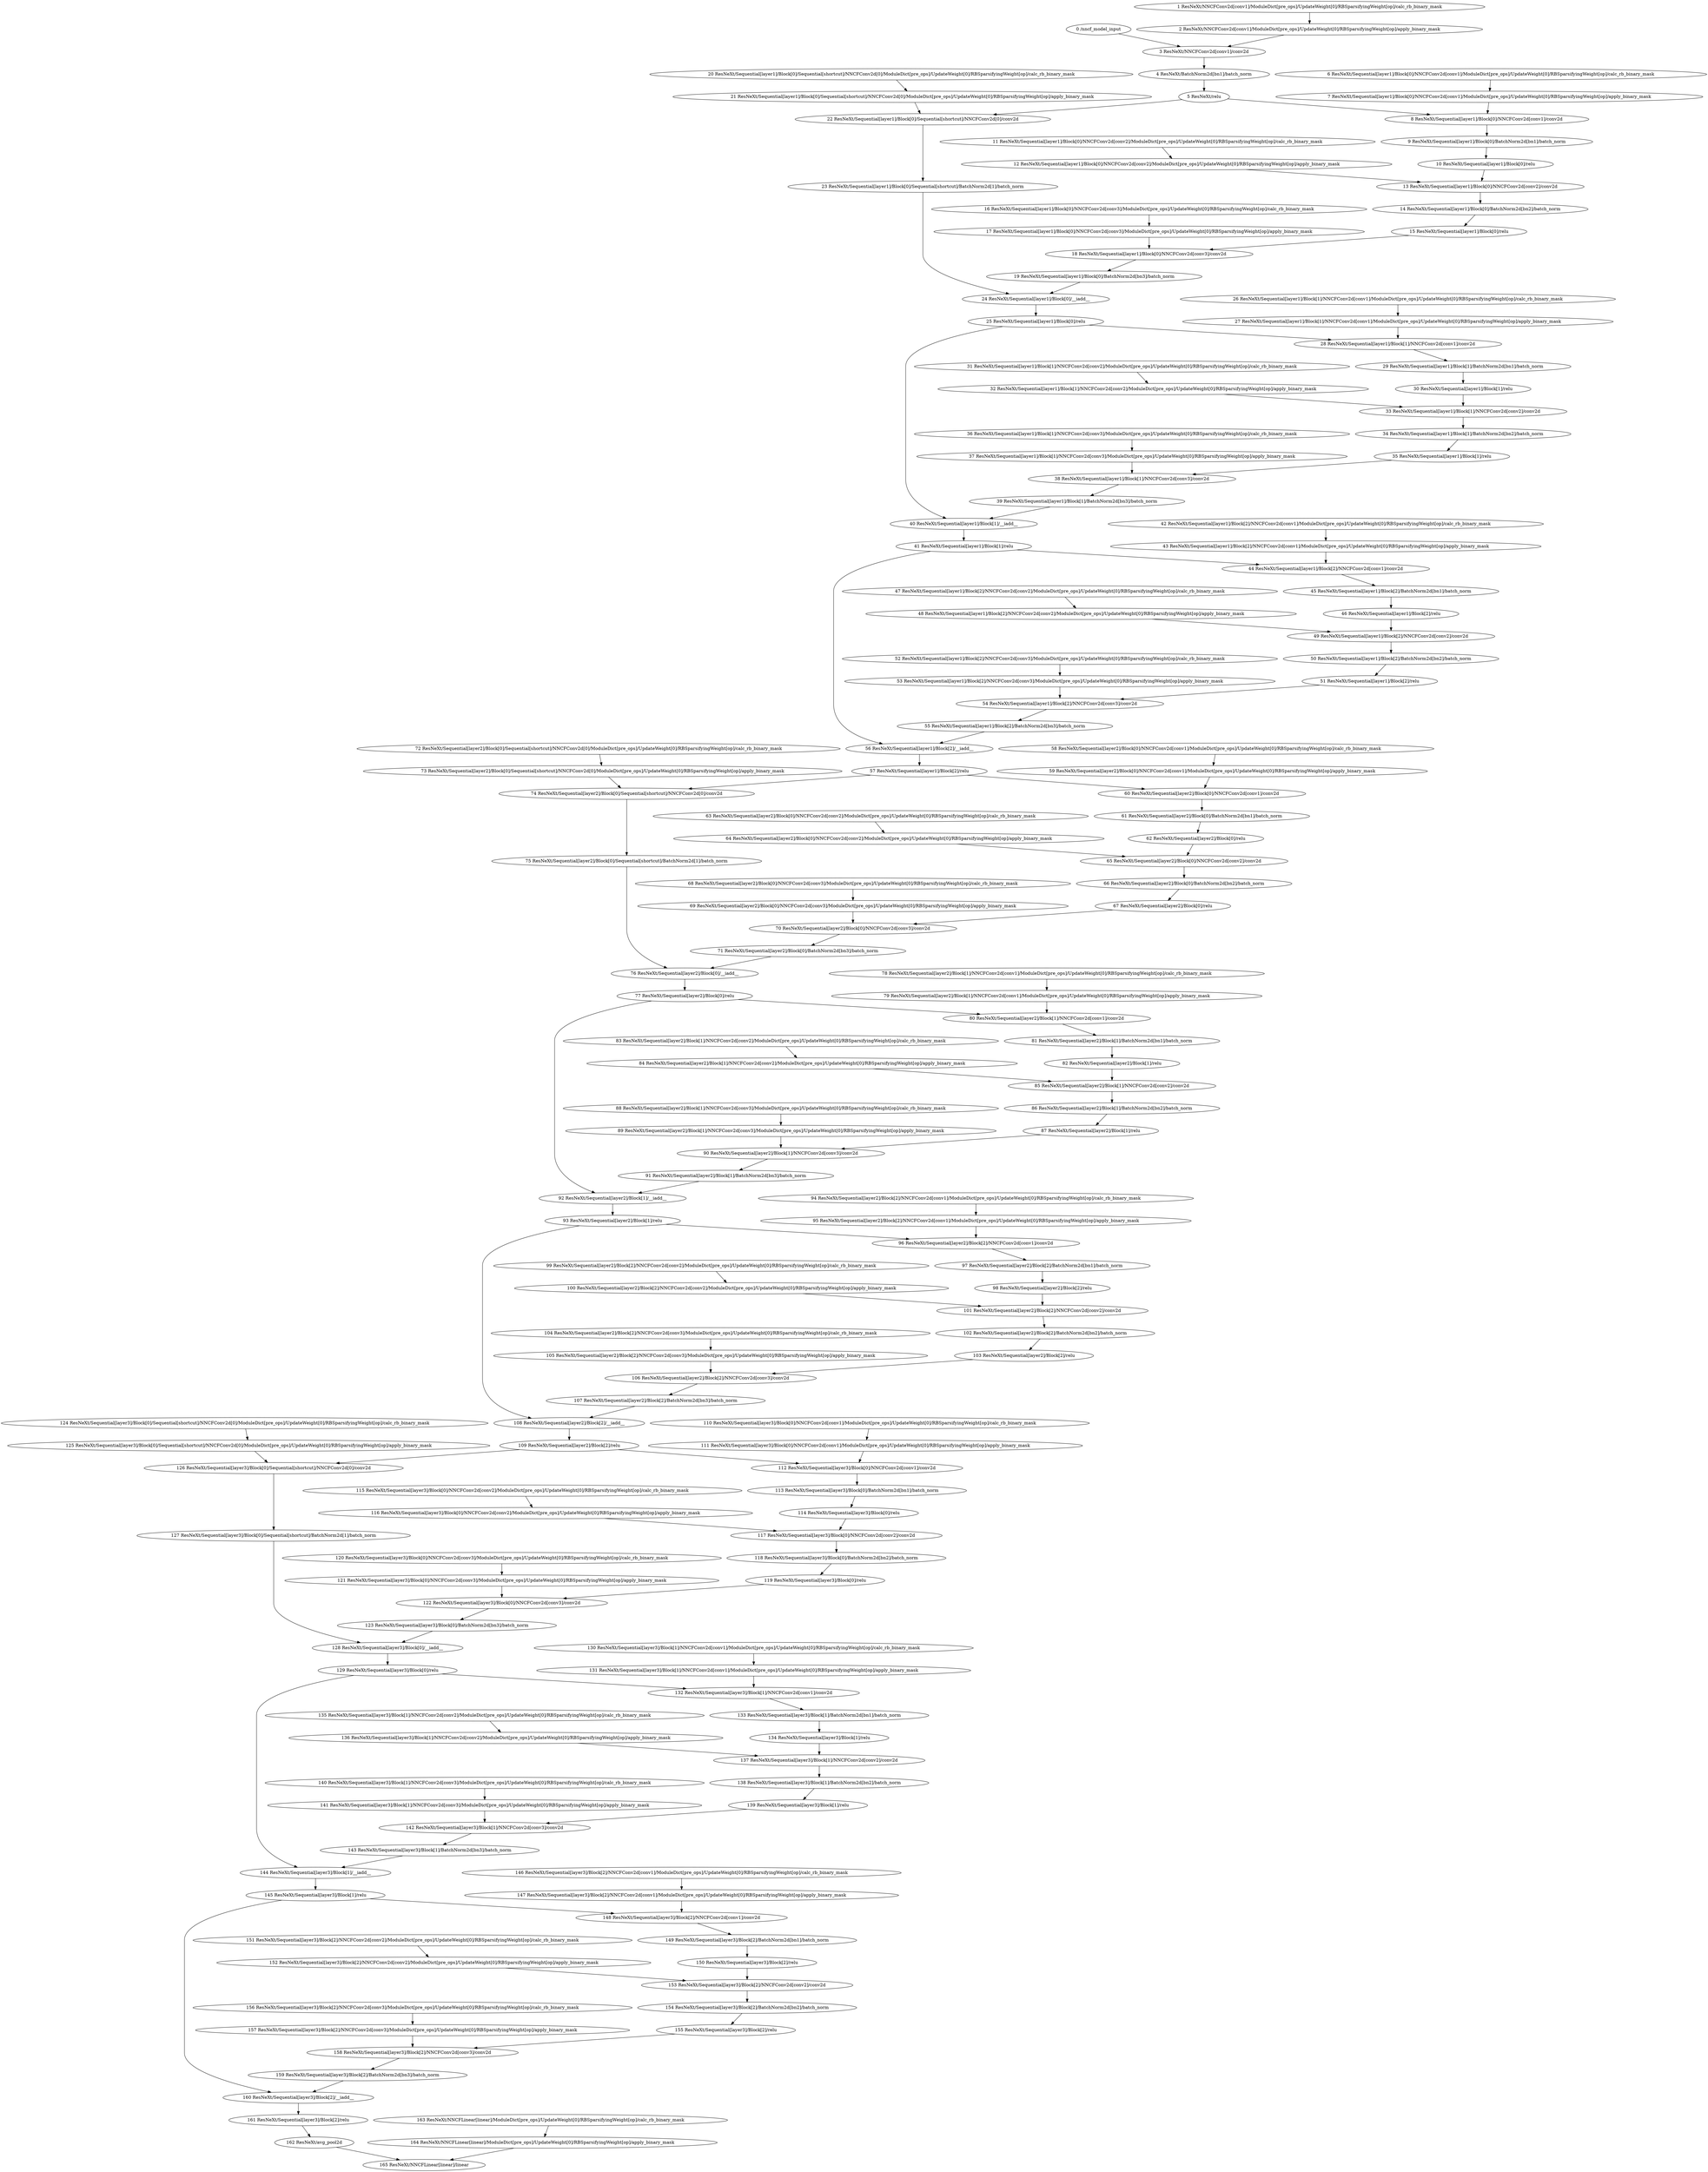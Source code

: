 strict digraph  {
"0 /nncf_model_input" [id=0, scope="", type=nncf_model_input];
"1 ResNeXt/NNCFConv2d[conv1]/ModuleDict[pre_ops]/UpdateWeight[0]/RBSparsifyingWeight[op]/calc_rb_binary_mask" [id=1, scope="ResNeXt/NNCFConv2d[conv1]/ModuleDict[pre_ops]/UpdateWeight[0]/RBSparsifyingWeight[op]", type=calc_rb_binary_mask];
"2 ResNeXt/NNCFConv2d[conv1]/ModuleDict[pre_ops]/UpdateWeight[0]/RBSparsifyingWeight[op]/apply_binary_mask" [id=2, scope="ResNeXt/NNCFConv2d[conv1]/ModuleDict[pre_ops]/UpdateWeight[0]/RBSparsifyingWeight[op]", type=apply_binary_mask];
"3 ResNeXt/NNCFConv2d[conv1]/conv2d" [id=3, scope="ResNeXt/NNCFConv2d[conv1]", type=conv2d];
"4 ResNeXt/BatchNorm2d[bn1]/batch_norm" [id=4, scope="ResNeXt/BatchNorm2d[bn1]", type=batch_norm];
"5 ResNeXt/relu" [id=5, scope=ResNeXt, type=relu];
"6 ResNeXt/Sequential[layer1]/Block[0]/NNCFConv2d[conv1]/ModuleDict[pre_ops]/UpdateWeight[0]/RBSparsifyingWeight[op]/calc_rb_binary_mask" [id=6, scope="ResNeXt/Sequential[layer1]/Block[0]/NNCFConv2d[conv1]/ModuleDict[pre_ops]/UpdateWeight[0]/RBSparsifyingWeight[op]", type=calc_rb_binary_mask];
"7 ResNeXt/Sequential[layer1]/Block[0]/NNCFConv2d[conv1]/ModuleDict[pre_ops]/UpdateWeight[0]/RBSparsifyingWeight[op]/apply_binary_mask" [id=7, scope="ResNeXt/Sequential[layer1]/Block[0]/NNCFConv2d[conv1]/ModuleDict[pre_ops]/UpdateWeight[0]/RBSparsifyingWeight[op]", type=apply_binary_mask];
"8 ResNeXt/Sequential[layer1]/Block[0]/NNCFConv2d[conv1]/conv2d" [id=8, scope="ResNeXt/Sequential[layer1]/Block[0]/NNCFConv2d[conv1]", type=conv2d];
"9 ResNeXt/Sequential[layer1]/Block[0]/BatchNorm2d[bn1]/batch_norm" [id=9, scope="ResNeXt/Sequential[layer1]/Block[0]/BatchNorm2d[bn1]", type=batch_norm];
"10 ResNeXt/Sequential[layer1]/Block[0]/relu" [id=10, scope="ResNeXt/Sequential[layer1]/Block[0]", type=relu];
"11 ResNeXt/Sequential[layer1]/Block[0]/NNCFConv2d[conv2]/ModuleDict[pre_ops]/UpdateWeight[0]/RBSparsifyingWeight[op]/calc_rb_binary_mask" [id=11, scope="ResNeXt/Sequential[layer1]/Block[0]/NNCFConv2d[conv2]/ModuleDict[pre_ops]/UpdateWeight[0]/RBSparsifyingWeight[op]", type=calc_rb_binary_mask];
"12 ResNeXt/Sequential[layer1]/Block[0]/NNCFConv2d[conv2]/ModuleDict[pre_ops]/UpdateWeight[0]/RBSparsifyingWeight[op]/apply_binary_mask" [id=12, scope="ResNeXt/Sequential[layer1]/Block[0]/NNCFConv2d[conv2]/ModuleDict[pre_ops]/UpdateWeight[0]/RBSparsifyingWeight[op]", type=apply_binary_mask];
"13 ResNeXt/Sequential[layer1]/Block[0]/NNCFConv2d[conv2]/conv2d" [id=13, scope="ResNeXt/Sequential[layer1]/Block[0]/NNCFConv2d[conv2]", type=conv2d];
"14 ResNeXt/Sequential[layer1]/Block[0]/BatchNorm2d[bn2]/batch_norm" [id=14, scope="ResNeXt/Sequential[layer1]/Block[0]/BatchNorm2d[bn2]", type=batch_norm];
"15 ResNeXt/Sequential[layer1]/Block[0]/relu" [id=15, scope="ResNeXt/Sequential[layer1]/Block[0]", type=relu];
"16 ResNeXt/Sequential[layer1]/Block[0]/NNCFConv2d[conv3]/ModuleDict[pre_ops]/UpdateWeight[0]/RBSparsifyingWeight[op]/calc_rb_binary_mask" [id=16, scope="ResNeXt/Sequential[layer1]/Block[0]/NNCFConv2d[conv3]/ModuleDict[pre_ops]/UpdateWeight[0]/RBSparsifyingWeight[op]", type=calc_rb_binary_mask];
"17 ResNeXt/Sequential[layer1]/Block[0]/NNCFConv2d[conv3]/ModuleDict[pre_ops]/UpdateWeight[0]/RBSparsifyingWeight[op]/apply_binary_mask" [id=17, scope="ResNeXt/Sequential[layer1]/Block[0]/NNCFConv2d[conv3]/ModuleDict[pre_ops]/UpdateWeight[0]/RBSparsifyingWeight[op]", type=apply_binary_mask];
"18 ResNeXt/Sequential[layer1]/Block[0]/NNCFConv2d[conv3]/conv2d" [id=18, scope="ResNeXt/Sequential[layer1]/Block[0]/NNCFConv2d[conv3]", type=conv2d];
"19 ResNeXt/Sequential[layer1]/Block[0]/BatchNorm2d[bn3]/batch_norm" [id=19, scope="ResNeXt/Sequential[layer1]/Block[0]/BatchNorm2d[bn3]", type=batch_norm];
"20 ResNeXt/Sequential[layer1]/Block[0]/Sequential[shortcut]/NNCFConv2d[0]/ModuleDict[pre_ops]/UpdateWeight[0]/RBSparsifyingWeight[op]/calc_rb_binary_mask" [id=20, scope="ResNeXt/Sequential[layer1]/Block[0]/Sequential[shortcut]/NNCFConv2d[0]/ModuleDict[pre_ops]/UpdateWeight[0]/RBSparsifyingWeight[op]", type=calc_rb_binary_mask];
"21 ResNeXt/Sequential[layer1]/Block[0]/Sequential[shortcut]/NNCFConv2d[0]/ModuleDict[pre_ops]/UpdateWeight[0]/RBSparsifyingWeight[op]/apply_binary_mask" [id=21, scope="ResNeXt/Sequential[layer1]/Block[0]/Sequential[shortcut]/NNCFConv2d[0]/ModuleDict[pre_ops]/UpdateWeight[0]/RBSparsifyingWeight[op]", type=apply_binary_mask];
"22 ResNeXt/Sequential[layer1]/Block[0]/Sequential[shortcut]/NNCFConv2d[0]/conv2d" [id=22, scope="ResNeXt/Sequential[layer1]/Block[0]/Sequential[shortcut]/NNCFConv2d[0]", type=conv2d];
"23 ResNeXt/Sequential[layer1]/Block[0]/Sequential[shortcut]/BatchNorm2d[1]/batch_norm" [id=23, scope="ResNeXt/Sequential[layer1]/Block[0]/Sequential[shortcut]/BatchNorm2d[1]", type=batch_norm];
"24 ResNeXt/Sequential[layer1]/Block[0]/__iadd__" [id=24, scope="ResNeXt/Sequential[layer1]/Block[0]", type=__iadd__];
"25 ResNeXt/Sequential[layer1]/Block[0]/relu" [id=25, scope="ResNeXt/Sequential[layer1]/Block[0]", type=relu];
"26 ResNeXt/Sequential[layer1]/Block[1]/NNCFConv2d[conv1]/ModuleDict[pre_ops]/UpdateWeight[0]/RBSparsifyingWeight[op]/calc_rb_binary_mask" [id=26, scope="ResNeXt/Sequential[layer1]/Block[1]/NNCFConv2d[conv1]/ModuleDict[pre_ops]/UpdateWeight[0]/RBSparsifyingWeight[op]", type=calc_rb_binary_mask];
"27 ResNeXt/Sequential[layer1]/Block[1]/NNCFConv2d[conv1]/ModuleDict[pre_ops]/UpdateWeight[0]/RBSparsifyingWeight[op]/apply_binary_mask" [id=27, scope="ResNeXt/Sequential[layer1]/Block[1]/NNCFConv2d[conv1]/ModuleDict[pre_ops]/UpdateWeight[0]/RBSparsifyingWeight[op]", type=apply_binary_mask];
"28 ResNeXt/Sequential[layer1]/Block[1]/NNCFConv2d[conv1]/conv2d" [id=28, scope="ResNeXt/Sequential[layer1]/Block[1]/NNCFConv2d[conv1]", type=conv2d];
"29 ResNeXt/Sequential[layer1]/Block[1]/BatchNorm2d[bn1]/batch_norm" [id=29, scope="ResNeXt/Sequential[layer1]/Block[1]/BatchNorm2d[bn1]", type=batch_norm];
"30 ResNeXt/Sequential[layer1]/Block[1]/relu" [id=30, scope="ResNeXt/Sequential[layer1]/Block[1]", type=relu];
"31 ResNeXt/Sequential[layer1]/Block[1]/NNCFConv2d[conv2]/ModuleDict[pre_ops]/UpdateWeight[0]/RBSparsifyingWeight[op]/calc_rb_binary_mask" [id=31, scope="ResNeXt/Sequential[layer1]/Block[1]/NNCFConv2d[conv2]/ModuleDict[pre_ops]/UpdateWeight[0]/RBSparsifyingWeight[op]", type=calc_rb_binary_mask];
"32 ResNeXt/Sequential[layer1]/Block[1]/NNCFConv2d[conv2]/ModuleDict[pre_ops]/UpdateWeight[0]/RBSparsifyingWeight[op]/apply_binary_mask" [id=32, scope="ResNeXt/Sequential[layer1]/Block[1]/NNCFConv2d[conv2]/ModuleDict[pre_ops]/UpdateWeight[0]/RBSparsifyingWeight[op]", type=apply_binary_mask];
"33 ResNeXt/Sequential[layer1]/Block[1]/NNCFConv2d[conv2]/conv2d" [id=33, scope="ResNeXt/Sequential[layer1]/Block[1]/NNCFConv2d[conv2]", type=conv2d];
"34 ResNeXt/Sequential[layer1]/Block[1]/BatchNorm2d[bn2]/batch_norm" [id=34, scope="ResNeXt/Sequential[layer1]/Block[1]/BatchNorm2d[bn2]", type=batch_norm];
"35 ResNeXt/Sequential[layer1]/Block[1]/relu" [id=35, scope="ResNeXt/Sequential[layer1]/Block[1]", type=relu];
"36 ResNeXt/Sequential[layer1]/Block[1]/NNCFConv2d[conv3]/ModuleDict[pre_ops]/UpdateWeight[0]/RBSparsifyingWeight[op]/calc_rb_binary_mask" [id=36, scope="ResNeXt/Sequential[layer1]/Block[1]/NNCFConv2d[conv3]/ModuleDict[pre_ops]/UpdateWeight[0]/RBSparsifyingWeight[op]", type=calc_rb_binary_mask];
"37 ResNeXt/Sequential[layer1]/Block[1]/NNCFConv2d[conv3]/ModuleDict[pre_ops]/UpdateWeight[0]/RBSparsifyingWeight[op]/apply_binary_mask" [id=37, scope="ResNeXt/Sequential[layer1]/Block[1]/NNCFConv2d[conv3]/ModuleDict[pre_ops]/UpdateWeight[0]/RBSparsifyingWeight[op]", type=apply_binary_mask];
"38 ResNeXt/Sequential[layer1]/Block[1]/NNCFConv2d[conv3]/conv2d" [id=38, scope="ResNeXt/Sequential[layer1]/Block[1]/NNCFConv2d[conv3]", type=conv2d];
"39 ResNeXt/Sequential[layer1]/Block[1]/BatchNorm2d[bn3]/batch_norm" [id=39, scope="ResNeXt/Sequential[layer1]/Block[1]/BatchNorm2d[bn3]", type=batch_norm];
"40 ResNeXt/Sequential[layer1]/Block[1]/__iadd__" [id=40, scope="ResNeXt/Sequential[layer1]/Block[1]", type=__iadd__];
"41 ResNeXt/Sequential[layer1]/Block[1]/relu" [id=41, scope="ResNeXt/Sequential[layer1]/Block[1]", type=relu];
"42 ResNeXt/Sequential[layer1]/Block[2]/NNCFConv2d[conv1]/ModuleDict[pre_ops]/UpdateWeight[0]/RBSparsifyingWeight[op]/calc_rb_binary_mask" [id=42, scope="ResNeXt/Sequential[layer1]/Block[2]/NNCFConv2d[conv1]/ModuleDict[pre_ops]/UpdateWeight[0]/RBSparsifyingWeight[op]", type=calc_rb_binary_mask];
"43 ResNeXt/Sequential[layer1]/Block[2]/NNCFConv2d[conv1]/ModuleDict[pre_ops]/UpdateWeight[0]/RBSparsifyingWeight[op]/apply_binary_mask" [id=43, scope="ResNeXt/Sequential[layer1]/Block[2]/NNCFConv2d[conv1]/ModuleDict[pre_ops]/UpdateWeight[0]/RBSparsifyingWeight[op]", type=apply_binary_mask];
"44 ResNeXt/Sequential[layer1]/Block[2]/NNCFConv2d[conv1]/conv2d" [id=44, scope="ResNeXt/Sequential[layer1]/Block[2]/NNCFConv2d[conv1]", type=conv2d];
"45 ResNeXt/Sequential[layer1]/Block[2]/BatchNorm2d[bn1]/batch_norm" [id=45, scope="ResNeXt/Sequential[layer1]/Block[2]/BatchNorm2d[bn1]", type=batch_norm];
"46 ResNeXt/Sequential[layer1]/Block[2]/relu" [id=46, scope="ResNeXt/Sequential[layer1]/Block[2]", type=relu];
"47 ResNeXt/Sequential[layer1]/Block[2]/NNCFConv2d[conv2]/ModuleDict[pre_ops]/UpdateWeight[0]/RBSparsifyingWeight[op]/calc_rb_binary_mask" [id=47, scope="ResNeXt/Sequential[layer1]/Block[2]/NNCFConv2d[conv2]/ModuleDict[pre_ops]/UpdateWeight[0]/RBSparsifyingWeight[op]", type=calc_rb_binary_mask];
"48 ResNeXt/Sequential[layer1]/Block[2]/NNCFConv2d[conv2]/ModuleDict[pre_ops]/UpdateWeight[0]/RBSparsifyingWeight[op]/apply_binary_mask" [id=48, scope="ResNeXt/Sequential[layer1]/Block[2]/NNCFConv2d[conv2]/ModuleDict[pre_ops]/UpdateWeight[0]/RBSparsifyingWeight[op]", type=apply_binary_mask];
"49 ResNeXt/Sequential[layer1]/Block[2]/NNCFConv2d[conv2]/conv2d" [id=49, scope="ResNeXt/Sequential[layer1]/Block[2]/NNCFConv2d[conv2]", type=conv2d];
"50 ResNeXt/Sequential[layer1]/Block[2]/BatchNorm2d[bn2]/batch_norm" [id=50, scope="ResNeXt/Sequential[layer1]/Block[2]/BatchNorm2d[bn2]", type=batch_norm];
"51 ResNeXt/Sequential[layer1]/Block[2]/relu" [id=51, scope="ResNeXt/Sequential[layer1]/Block[2]", type=relu];
"52 ResNeXt/Sequential[layer1]/Block[2]/NNCFConv2d[conv3]/ModuleDict[pre_ops]/UpdateWeight[0]/RBSparsifyingWeight[op]/calc_rb_binary_mask" [id=52, scope="ResNeXt/Sequential[layer1]/Block[2]/NNCFConv2d[conv3]/ModuleDict[pre_ops]/UpdateWeight[0]/RBSparsifyingWeight[op]", type=calc_rb_binary_mask];
"53 ResNeXt/Sequential[layer1]/Block[2]/NNCFConv2d[conv3]/ModuleDict[pre_ops]/UpdateWeight[0]/RBSparsifyingWeight[op]/apply_binary_mask" [id=53, scope="ResNeXt/Sequential[layer1]/Block[2]/NNCFConv2d[conv3]/ModuleDict[pre_ops]/UpdateWeight[0]/RBSparsifyingWeight[op]", type=apply_binary_mask];
"54 ResNeXt/Sequential[layer1]/Block[2]/NNCFConv2d[conv3]/conv2d" [id=54, scope="ResNeXt/Sequential[layer1]/Block[2]/NNCFConv2d[conv3]", type=conv2d];
"55 ResNeXt/Sequential[layer1]/Block[2]/BatchNorm2d[bn3]/batch_norm" [id=55, scope="ResNeXt/Sequential[layer1]/Block[2]/BatchNorm2d[bn3]", type=batch_norm];
"56 ResNeXt/Sequential[layer1]/Block[2]/__iadd__" [id=56, scope="ResNeXt/Sequential[layer1]/Block[2]", type=__iadd__];
"57 ResNeXt/Sequential[layer1]/Block[2]/relu" [id=57, scope="ResNeXt/Sequential[layer1]/Block[2]", type=relu];
"58 ResNeXt/Sequential[layer2]/Block[0]/NNCFConv2d[conv1]/ModuleDict[pre_ops]/UpdateWeight[0]/RBSparsifyingWeight[op]/calc_rb_binary_mask" [id=58, scope="ResNeXt/Sequential[layer2]/Block[0]/NNCFConv2d[conv1]/ModuleDict[pre_ops]/UpdateWeight[0]/RBSparsifyingWeight[op]", type=calc_rb_binary_mask];
"59 ResNeXt/Sequential[layer2]/Block[0]/NNCFConv2d[conv1]/ModuleDict[pre_ops]/UpdateWeight[0]/RBSparsifyingWeight[op]/apply_binary_mask" [id=59, scope="ResNeXt/Sequential[layer2]/Block[0]/NNCFConv2d[conv1]/ModuleDict[pre_ops]/UpdateWeight[0]/RBSparsifyingWeight[op]", type=apply_binary_mask];
"60 ResNeXt/Sequential[layer2]/Block[0]/NNCFConv2d[conv1]/conv2d" [id=60, scope="ResNeXt/Sequential[layer2]/Block[0]/NNCFConv2d[conv1]", type=conv2d];
"61 ResNeXt/Sequential[layer2]/Block[0]/BatchNorm2d[bn1]/batch_norm" [id=61, scope="ResNeXt/Sequential[layer2]/Block[0]/BatchNorm2d[bn1]", type=batch_norm];
"62 ResNeXt/Sequential[layer2]/Block[0]/relu" [id=62, scope="ResNeXt/Sequential[layer2]/Block[0]", type=relu];
"63 ResNeXt/Sequential[layer2]/Block[0]/NNCFConv2d[conv2]/ModuleDict[pre_ops]/UpdateWeight[0]/RBSparsifyingWeight[op]/calc_rb_binary_mask" [id=63, scope="ResNeXt/Sequential[layer2]/Block[0]/NNCFConv2d[conv2]/ModuleDict[pre_ops]/UpdateWeight[0]/RBSparsifyingWeight[op]", type=calc_rb_binary_mask];
"64 ResNeXt/Sequential[layer2]/Block[0]/NNCFConv2d[conv2]/ModuleDict[pre_ops]/UpdateWeight[0]/RBSparsifyingWeight[op]/apply_binary_mask" [id=64, scope="ResNeXt/Sequential[layer2]/Block[0]/NNCFConv2d[conv2]/ModuleDict[pre_ops]/UpdateWeight[0]/RBSparsifyingWeight[op]", type=apply_binary_mask];
"65 ResNeXt/Sequential[layer2]/Block[0]/NNCFConv2d[conv2]/conv2d" [id=65, scope="ResNeXt/Sequential[layer2]/Block[0]/NNCFConv2d[conv2]", type=conv2d];
"66 ResNeXt/Sequential[layer2]/Block[0]/BatchNorm2d[bn2]/batch_norm" [id=66, scope="ResNeXt/Sequential[layer2]/Block[0]/BatchNorm2d[bn2]", type=batch_norm];
"67 ResNeXt/Sequential[layer2]/Block[0]/relu" [id=67, scope="ResNeXt/Sequential[layer2]/Block[0]", type=relu];
"68 ResNeXt/Sequential[layer2]/Block[0]/NNCFConv2d[conv3]/ModuleDict[pre_ops]/UpdateWeight[0]/RBSparsifyingWeight[op]/calc_rb_binary_mask" [id=68, scope="ResNeXt/Sequential[layer2]/Block[0]/NNCFConv2d[conv3]/ModuleDict[pre_ops]/UpdateWeight[0]/RBSparsifyingWeight[op]", type=calc_rb_binary_mask];
"69 ResNeXt/Sequential[layer2]/Block[0]/NNCFConv2d[conv3]/ModuleDict[pre_ops]/UpdateWeight[0]/RBSparsifyingWeight[op]/apply_binary_mask" [id=69, scope="ResNeXt/Sequential[layer2]/Block[0]/NNCFConv2d[conv3]/ModuleDict[pre_ops]/UpdateWeight[0]/RBSparsifyingWeight[op]", type=apply_binary_mask];
"70 ResNeXt/Sequential[layer2]/Block[0]/NNCFConv2d[conv3]/conv2d" [id=70, scope="ResNeXt/Sequential[layer2]/Block[0]/NNCFConv2d[conv3]", type=conv2d];
"71 ResNeXt/Sequential[layer2]/Block[0]/BatchNorm2d[bn3]/batch_norm" [id=71, scope="ResNeXt/Sequential[layer2]/Block[0]/BatchNorm2d[bn3]", type=batch_norm];
"72 ResNeXt/Sequential[layer2]/Block[0]/Sequential[shortcut]/NNCFConv2d[0]/ModuleDict[pre_ops]/UpdateWeight[0]/RBSparsifyingWeight[op]/calc_rb_binary_mask" [id=72, scope="ResNeXt/Sequential[layer2]/Block[0]/Sequential[shortcut]/NNCFConv2d[0]/ModuleDict[pre_ops]/UpdateWeight[0]/RBSparsifyingWeight[op]", type=calc_rb_binary_mask];
"73 ResNeXt/Sequential[layer2]/Block[0]/Sequential[shortcut]/NNCFConv2d[0]/ModuleDict[pre_ops]/UpdateWeight[0]/RBSparsifyingWeight[op]/apply_binary_mask" [id=73, scope="ResNeXt/Sequential[layer2]/Block[0]/Sequential[shortcut]/NNCFConv2d[0]/ModuleDict[pre_ops]/UpdateWeight[0]/RBSparsifyingWeight[op]", type=apply_binary_mask];
"74 ResNeXt/Sequential[layer2]/Block[0]/Sequential[shortcut]/NNCFConv2d[0]/conv2d" [id=74, scope="ResNeXt/Sequential[layer2]/Block[0]/Sequential[shortcut]/NNCFConv2d[0]", type=conv2d];
"75 ResNeXt/Sequential[layer2]/Block[0]/Sequential[shortcut]/BatchNorm2d[1]/batch_norm" [id=75, scope="ResNeXt/Sequential[layer2]/Block[0]/Sequential[shortcut]/BatchNorm2d[1]", type=batch_norm];
"76 ResNeXt/Sequential[layer2]/Block[0]/__iadd__" [id=76, scope="ResNeXt/Sequential[layer2]/Block[0]", type=__iadd__];
"77 ResNeXt/Sequential[layer2]/Block[0]/relu" [id=77, scope="ResNeXt/Sequential[layer2]/Block[0]", type=relu];
"78 ResNeXt/Sequential[layer2]/Block[1]/NNCFConv2d[conv1]/ModuleDict[pre_ops]/UpdateWeight[0]/RBSparsifyingWeight[op]/calc_rb_binary_mask" [id=78, scope="ResNeXt/Sequential[layer2]/Block[1]/NNCFConv2d[conv1]/ModuleDict[pre_ops]/UpdateWeight[0]/RBSparsifyingWeight[op]", type=calc_rb_binary_mask];
"79 ResNeXt/Sequential[layer2]/Block[1]/NNCFConv2d[conv1]/ModuleDict[pre_ops]/UpdateWeight[0]/RBSparsifyingWeight[op]/apply_binary_mask" [id=79, scope="ResNeXt/Sequential[layer2]/Block[1]/NNCFConv2d[conv1]/ModuleDict[pre_ops]/UpdateWeight[0]/RBSparsifyingWeight[op]", type=apply_binary_mask];
"80 ResNeXt/Sequential[layer2]/Block[1]/NNCFConv2d[conv1]/conv2d" [id=80, scope="ResNeXt/Sequential[layer2]/Block[1]/NNCFConv2d[conv1]", type=conv2d];
"81 ResNeXt/Sequential[layer2]/Block[1]/BatchNorm2d[bn1]/batch_norm" [id=81, scope="ResNeXt/Sequential[layer2]/Block[1]/BatchNorm2d[bn1]", type=batch_norm];
"82 ResNeXt/Sequential[layer2]/Block[1]/relu" [id=82, scope="ResNeXt/Sequential[layer2]/Block[1]", type=relu];
"83 ResNeXt/Sequential[layer2]/Block[1]/NNCFConv2d[conv2]/ModuleDict[pre_ops]/UpdateWeight[0]/RBSparsifyingWeight[op]/calc_rb_binary_mask" [id=83, scope="ResNeXt/Sequential[layer2]/Block[1]/NNCFConv2d[conv2]/ModuleDict[pre_ops]/UpdateWeight[0]/RBSparsifyingWeight[op]", type=calc_rb_binary_mask];
"84 ResNeXt/Sequential[layer2]/Block[1]/NNCFConv2d[conv2]/ModuleDict[pre_ops]/UpdateWeight[0]/RBSparsifyingWeight[op]/apply_binary_mask" [id=84, scope="ResNeXt/Sequential[layer2]/Block[1]/NNCFConv2d[conv2]/ModuleDict[pre_ops]/UpdateWeight[0]/RBSparsifyingWeight[op]", type=apply_binary_mask];
"85 ResNeXt/Sequential[layer2]/Block[1]/NNCFConv2d[conv2]/conv2d" [id=85, scope="ResNeXt/Sequential[layer2]/Block[1]/NNCFConv2d[conv2]", type=conv2d];
"86 ResNeXt/Sequential[layer2]/Block[1]/BatchNorm2d[bn2]/batch_norm" [id=86, scope="ResNeXt/Sequential[layer2]/Block[1]/BatchNorm2d[bn2]", type=batch_norm];
"87 ResNeXt/Sequential[layer2]/Block[1]/relu" [id=87, scope="ResNeXt/Sequential[layer2]/Block[1]", type=relu];
"88 ResNeXt/Sequential[layer2]/Block[1]/NNCFConv2d[conv3]/ModuleDict[pre_ops]/UpdateWeight[0]/RBSparsifyingWeight[op]/calc_rb_binary_mask" [id=88, scope="ResNeXt/Sequential[layer2]/Block[1]/NNCFConv2d[conv3]/ModuleDict[pre_ops]/UpdateWeight[0]/RBSparsifyingWeight[op]", type=calc_rb_binary_mask];
"89 ResNeXt/Sequential[layer2]/Block[1]/NNCFConv2d[conv3]/ModuleDict[pre_ops]/UpdateWeight[0]/RBSparsifyingWeight[op]/apply_binary_mask" [id=89, scope="ResNeXt/Sequential[layer2]/Block[1]/NNCFConv2d[conv3]/ModuleDict[pre_ops]/UpdateWeight[0]/RBSparsifyingWeight[op]", type=apply_binary_mask];
"90 ResNeXt/Sequential[layer2]/Block[1]/NNCFConv2d[conv3]/conv2d" [id=90, scope="ResNeXt/Sequential[layer2]/Block[1]/NNCFConv2d[conv3]", type=conv2d];
"91 ResNeXt/Sequential[layer2]/Block[1]/BatchNorm2d[bn3]/batch_norm" [id=91, scope="ResNeXt/Sequential[layer2]/Block[1]/BatchNorm2d[bn3]", type=batch_norm];
"92 ResNeXt/Sequential[layer2]/Block[1]/__iadd__" [id=92, scope="ResNeXt/Sequential[layer2]/Block[1]", type=__iadd__];
"93 ResNeXt/Sequential[layer2]/Block[1]/relu" [id=93, scope="ResNeXt/Sequential[layer2]/Block[1]", type=relu];
"94 ResNeXt/Sequential[layer2]/Block[2]/NNCFConv2d[conv1]/ModuleDict[pre_ops]/UpdateWeight[0]/RBSparsifyingWeight[op]/calc_rb_binary_mask" [id=94, scope="ResNeXt/Sequential[layer2]/Block[2]/NNCFConv2d[conv1]/ModuleDict[pre_ops]/UpdateWeight[0]/RBSparsifyingWeight[op]", type=calc_rb_binary_mask];
"95 ResNeXt/Sequential[layer2]/Block[2]/NNCFConv2d[conv1]/ModuleDict[pre_ops]/UpdateWeight[0]/RBSparsifyingWeight[op]/apply_binary_mask" [id=95, scope="ResNeXt/Sequential[layer2]/Block[2]/NNCFConv2d[conv1]/ModuleDict[pre_ops]/UpdateWeight[0]/RBSparsifyingWeight[op]", type=apply_binary_mask];
"96 ResNeXt/Sequential[layer2]/Block[2]/NNCFConv2d[conv1]/conv2d" [id=96, scope="ResNeXt/Sequential[layer2]/Block[2]/NNCFConv2d[conv1]", type=conv2d];
"97 ResNeXt/Sequential[layer2]/Block[2]/BatchNorm2d[bn1]/batch_norm" [id=97, scope="ResNeXt/Sequential[layer2]/Block[2]/BatchNorm2d[bn1]", type=batch_norm];
"98 ResNeXt/Sequential[layer2]/Block[2]/relu" [id=98, scope="ResNeXt/Sequential[layer2]/Block[2]", type=relu];
"99 ResNeXt/Sequential[layer2]/Block[2]/NNCFConv2d[conv2]/ModuleDict[pre_ops]/UpdateWeight[0]/RBSparsifyingWeight[op]/calc_rb_binary_mask" [id=99, scope="ResNeXt/Sequential[layer2]/Block[2]/NNCFConv2d[conv2]/ModuleDict[pre_ops]/UpdateWeight[0]/RBSparsifyingWeight[op]", type=calc_rb_binary_mask];
"100 ResNeXt/Sequential[layer2]/Block[2]/NNCFConv2d[conv2]/ModuleDict[pre_ops]/UpdateWeight[0]/RBSparsifyingWeight[op]/apply_binary_mask" [id=100, scope="ResNeXt/Sequential[layer2]/Block[2]/NNCFConv2d[conv2]/ModuleDict[pre_ops]/UpdateWeight[0]/RBSparsifyingWeight[op]", type=apply_binary_mask];
"101 ResNeXt/Sequential[layer2]/Block[2]/NNCFConv2d[conv2]/conv2d" [id=101, scope="ResNeXt/Sequential[layer2]/Block[2]/NNCFConv2d[conv2]", type=conv2d];
"102 ResNeXt/Sequential[layer2]/Block[2]/BatchNorm2d[bn2]/batch_norm" [id=102, scope="ResNeXt/Sequential[layer2]/Block[2]/BatchNorm2d[bn2]", type=batch_norm];
"103 ResNeXt/Sequential[layer2]/Block[2]/relu" [id=103, scope="ResNeXt/Sequential[layer2]/Block[2]", type=relu];
"104 ResNeXt/Sequential[layer2]/Block[2]/NNCFConv2d[conv3]/ModuleDict[pre_ops]/UpdateWeight[0]/RBSparsifyingWeight[op]/calc_rb_binary_mask" [id=104, scope="ResNeXt/Sequential[layer2]/Block[2]/NNCFConv2d[conv3]/ModuleDict[pre_ops]/UpdateWeight[0]/RBSparsifyingWeight[op]", type=calc_rb_binary_mask];
"105 ResNeXt/Sequential[layer2]/Block[2]/NNCFConv2d[conv3]/ModuleDict[pre_ops]/UpdateWeight[0]/RBSparsifyingWeight[op]/apply_binary_mask" [id=105, scope="ResNeXt/Sequential[layer2]/Block[2]/NNCFConv2d[conv3]/ModuleDict[pre_ops]/UpdateWeight[0]/RBSparsifyingWeight[op]", type=apply_binary_mask];
"106 ResNeXt/Sequential[layer2]/Block[2]/NNCFConv2d[conv3]/conv2d" [id=106, scope="ResNeXt/Sequential[layer2]/Block[2]/NNCFConv2d[conv3]", type=conv2d];
"107 ResNeXt/Sequential[layer2]/Block[2]/BatchNorm2d[bn3]/batch_norm" [id=107, scope="ResNeXt/Sequential[layer2]/Block[2]/BatchNorm2d[bn3]", type=batch_norm];
"108 ResNeXt/Sequential[layer2]/Block[2]/__iadd__" [id=108, scope="ResNeXt/Sequential[layer2]/Block[2]", type=__iadd__];
"109 ResNeXt/Sequential[layer2]/Block[2]/relu" [id=109, scope="ResNeXt/Sequential[layer2]/Block[2]", type=relu];
"110 ResNeXt/Sequential[layer3]/Block[0]/NNCFConv2d[conv1]/ModuleDict[pre_ops]/UpdateWeight[0]/RBSparsifyingWeight[op]/calc_rb_binary_mask" [id=110, scope="ResNeXt/Sequential[layer3]/Block[0]/NNCFConv2d[conv1]/ModuleDict[pre_ops]/UpdateWeight[0]/RBSparsifyingWeight[op]", type=calc_rb_binary_mask];
"111 ResNeXt/Sequential[layer3]/Block[0]/NNCFConv2d[conv1]/ModuleDict[pre_ops]/UpdateWeight[0]/RBSparsifyingWeight[op]/apply_binary_mask" [id=111, scope="ResNeXt/Sequential[layer3]/Block[0]/NNCFConv2d[conv1]/ModuleDict[pre_ops]/UpdateWeight[0]/RBSparsifyingWeight[op]", type=apply_binary_mask];
"112 ResNeXt/Sequential[layer3]/Block[0]/NNCFConv2d[conv1]/conv2d" [id=112, scope="ResNeXt/Sequential[layer3]/Block[0]/NNCFConv2d[conv1]", type=conv2d];
"113 ResNeXt/Sequential[layer3]/Block[0]/BatchNorm2d[bn1]/batch_norm" [id=113, scope="ResNeXt/Sequential[layer3]/Block[0]/BatchNorm2d[bn1]", type=batch_norm];
"114 ResNeXt/Sequential[layer3]/Block[0]/relu" [id=114, scope="ResNeXt/Sequential[layer3]/Block[0]", type=relu];
"115 ResNeXt/Sequential[layer3]/Block[0]/NNCFConv2d[conv2]/ModuleDict[pre_ops]/UpdateWeight[0]/RBSparsifyingWeight[op]/calc_rb_binary_mask" [id=115, scope="ResNeXt/Sequential[layer3]/Block[0]/NNCFConv2d[conv2]/ModuleDict[pre_ops]/UpdateWeight[0]/RBSparsifyingWeight[op]", type=calc_rb_binary_mask];
"116 ResNeXt/Sequential[layer3]/Block[0]/NNCFConv2d[conv2]/ModuleDict[pre_ops]/UpdateWeight[0]/RBSparsifyingWeight[op]/apply_binary_mask" [id=116, scope="ResNeXt/Sequential[layer3]/Block[0]/NNCFConv2d[conv2]/ModuleDict[pre_ops]/UpdateWeight[0]/RBSparsifyingWeight[op]", type=apply_binary_mask];
"117 ResNeXt/Sequential[layer3]/Block[0]/NNCFConv2d[conv2]/conv2d" [id=117, scope="ResNeXt/Sequential[layer3]/Block[0]/NNCFConv2d[conv2]", type=conv2d];
"118 ResNeXt/Sequential[layer3]/Block[0]/BatchNorm2d[bn2]/batch_norm" [id=118, scope="ResNeXt/Sequential[layer3]/Block[0]/BatchNorm2d[bn2]", type=batch_norm];
"119 ResNeXt/Sequential[layer3]/Block[0]/relu" [id=119, scope="ResNeXt/Sequential[layer3]/Block[0]", type=relu];
"120 ResNeXt/Sequential[layer3]/Block[0]/NNCFConv2d[conv3]/ModuleDict[pre_ops]/UpdateWeight[0]/RBSparsifyingWeight[op]/calc_rb_binary_mask" [id=120, scope="ResNeXt/Sequential[layer3]/Block[0]/NNCFConv2d[conv3]/ModuleDict[pre_ops]/UpdateWeight[0]/RBSparsifyingWeight[op]", type=calc_rb_binary_mask];
"121 ResNeXt/Sequential[layer3]/Block[0]/NNCFConv2d[conv3]/ModuleDict[pre_ops]/UpdateWeight[0]/RBSparsifyingWeight[op]/apply_binary_mask" [id=121, scope="ResNeXt/Sequential[layer3]/Block[0]/NNCFConv2d[conv3]/ModuleDict[pre_ops]/UpdateWeight[0]/RBSparsifyingWeight[op]", type=apply_binary_mask];
"122 ResNeXt/Sequential[layer3]/Block[0]/NNCFConv2d[conv3]/conv2d" [id=122, scope="ResNeXt/Sequential[layer3]/Block[0]/NNCFConv2d[conv3]", type=conv2d];
"123 ResNeXt/Sequential[layer3]/Block[0]/BatchNorm2d[bn3]/batch_norm" [id=123, scope="ResNeXt/Sequential[layer3]/Block[0]/BatchNorm2d[bn3]", type=batch_norm];
"124 ResNeXt/Sequential[layer3]/Block[0]/Sequential[shortcut]/NNCFConv2d[0]/ModuleDict[pre_ops]/UpdateWeight[0]/RBSparsifyingWeight[op]/calc_rb_binary_mask" [id=124, scope="ResNeXt/Sequential[layer3]/Block[0]/Sequential[shortcut]/NNCFConv2d[0]/ModuleDict[pre_ops]/UpdateWeight[0]/RBSparsifyingWeight[op]", type=calc_rb_binary_mask];
"125 ResNeXt/Sequential[layer3]/Block[0]/Sequential[shortcut]/NNCFConv2d[0]/ModuleDict[pre_ops]/UpdateWeight[0]/RBSparsifyingWeight[op]/apply_binary_mask" [id=125, scope="ResNeXt/Sequential[layer3]/Block[0]/Sequential[shortcut]/NNCFConv2d[0]/ModuleDict[pre_ops]/UpdateWeight[0]/RBSparsifyingWeight[op]", type=apply_binary_mask];
"126 ResNeXt/Sequential[layer3]/Block[0]/Sequential[shortcut]/NNCFConv2d[0]/conv2d" [id=126, scope="ResNeXt/Sequential[layer3]/Block[0]/Sequential[shortcut]/NNCFConv2d[0]", type=conv2d];
"127 ResNeXt/Sequential[layer3]/Block[0]/Sequential[shortcut]/BatchNorm2d[1]/batch_norm" [id=127, scope="ResNeXt/Sequential[layer3]/Block[0]/Sequential[shortcut]/BatchNorm2d[1]", type=batch_norm];
"128 ResNeXt/Sequential[layer3]/Block[0]/__iadd__" [id=128, scope="ResNeXt/Sequential[layer3]/Block[0]", type=__iadd__];
"129 ResNeXt/Sequential[layer3]/Block[0]/relu" [id=129, scope="ResNeXt/Sequential[layer3]/Block[0]", type=relu];
"130 ResNeXt/Sequential[layer3]/Block[1]/NNCFConv2d[conv1]/ModuleDict[pre_ops]/UpdateWeight[0]/RBSparsifyingWeight[op]/calc_rb_binary_mask" [id=130, scope="ResNeXt/Sequential[layer3]/Block[1]/NNCFConv2d[conv1]/ModuleDict[pre_ops]/UpdateWeight[0]/RBSparsifyingWeight[op]", type=calc_rb_binary_mask];
"131 ResNeXt/Sequential[layer3]/Block[1]/NNCFConv2d[conv1]/ModuleDict[pre_ops]/UpdateWeight[0]/RBSparsifyingWeight[op]/apply_binary_mask" [id=131, scope="ResNeXt/Sequential[layer3]/Block[1]/NNCFConv2d[conv1]/ModuleDict[pre_ops]/UpdateWeight[0]/RBSparsifyingWeight[op]", type=apply_binary_mask];
"132 ResNeXt/Sequential[layer3]/Block[1]/NNCFConv2d[conv1]/conv2d" [id=132, scope="ResNeXt/Sequential[layer3]/Block[1]/NNCFConv2d[conv1]", type=conv2d];
"133 ResNeXt/Sequential[layer3]/Block[1]/BatchNorm2d[bn1]/batch_norm" [id=133, scope="ResNeXt/Sequential[layer3]/Block[1]/BatchNorm2d[bn1]", type=batch_norm];
"134 ResNeXt/Sequential[layer3]/Block[1]/relu" [id=134, scope="ResNeXt/Sequential[layer3]/Block[1]", type=relu];
"135 ResNeXt/Sequential[layer3]/Block[1]/NNCFConv2d[conv2]/ModuleDict[pre_ops]/UpdateWeight[0]/RBSparsifyingWeight[op]/calc_rb_binary_mask" [id=135, scope="ResNeXt/Sequential[layer3]/Block[1]/NNCFConv2d[conv2]/ModuleDict[pre_ops]/UpdateWeight[0]/RBSparsifyingWeight[op]", type=calc_rb_binary_mask];
"136 ResNeXt/Sequential[layer3]/Block[1]/NNCFConv2d[conv2]/ModuleDict[pre_ops]/UpdateWeight[0]/RBSparsifyingWeight[op]/apply_binary_mask" [id=136, scope="ResNeXt/Sequential[layer3]/Block[1]/NNCFConv2d[conv2]/ModuleDict[pre_ops]/UpdateWeight[0]/RBSparsifyingWeight[op]", type=apply_binary_mask];
"137 ResNeXt/Sequential[layer3]/Block[1]/NNCFConv2d[conv2]/conv2d" [id=137, scope="ResNeXt/Sequential[layer3]/Block[1]/NNCFConv2d[conv2]", type=conv2d];
"138 ResNeXt/Sequential[layer3]/Block[1]/BatchNorm2d[bn2]/batch_norm" [id=138, scope="ResNeXt/Sequential[layer3]/Block[1]/BatchNorm2d[bn2]", type=batch_norm];
"139 ResNeXt/Sequential[layer3]/Block[1]/relu" [id=139, scope="ResNeXt/Sequential[layer3]/Block[1]", type=relu];
"140 ResNeXt/Sequential[layer3]/Block[1]/NNCFConv2d[conv3]/ModuleDict[pre_ops]/UpdateWeight[0]/RBSparsifyingWeight[op]/calc_rb_binary_mask" [id=140, scope="ResNeXt/Sequential[layer3]/Block[1]/NNCFConv2d[conv3]/ModuleDict[pre_ops]/UpdateWeight[0]/RBSparsifyingWeight[op]", type=calc_rb_binary_mask];
"141 ResNeXt/Sequential[layer3]/Block[1]/NNCFConv2d[conv3]/ModuleDict[pre_ops]/UpdateWeight[0]/RBSparsifyingWeight[op]/apply_binary_mask" [id=141, scope="ResNeXt/Sequential[layer3]/Block[1]/NNCFConv2d[conv3]/ModuleDict[pre_ops]/UpdateWeight[0]/RBSparsifyingWeight[op]", type=apply_binary_mask];
"142 ResNeXt/Sequential[layer3]/Block[1]/NNCFConv2d[conv3]/conv2d" [id=142, scope="ResNeXt/Sequential[layer3]/Block[1]/NNCFConv2d[conv3]", type=conv2d];
"143 ResNeXt/Sequential[layer3]/Block[1]/BatchNorm2d[bn3]/batch_norm" [id=143, scope="ResNeXt/Sequential[layer3]/Block[1]/BatchNorm2d[bn3]", type=batch_norm];
"144 ResNeXt/Sequential[layer3]/Block[1]/__iadd__" [id=144, scope="ResNeXt/Sequential[layer3]/Block[1]", type=__iadd__];
"145 ResNeXt/Sequential[layer3]/Block[1]/relu" [id=145, scope="ResNeXt/Sequential[layer3]/Block[1]", type=relu];
"146 ResNeXt/Sequential[layer3]/Block[2]/NNCFConv2d[conv1]/ModuleDict[pre_ops]/UpdateWeight[0]/RBSparsifyingWeight[op]/calc_rb_binary_mask" [id=146, scope="ResNeXt/Sequential[layer3]/Block[2]/NNCFConv2d[conv1]/ModuleDict[pre_ops]/UpdateWeight[0]/RBSparsifyingWeight[op]", type=calc_rb_binary_mask];
"147 ResNeXt/Sequential[layer3]/Block[2]/NNCFConv2d[conv1]/ModuleDict[pre_ops]/UpdateWeight[0]/RBSparsifyingWeight[op]/apply_binary_mask" [id=147, scope="ResNeXt/Sequential[layer3]/Block[2]/NNCFConv2d[conv1]/ModuleDict[pre_ops]/UpdateWeight[0]/RBSparsifyingWeight[op]", type=apply_binary_mask];
"148 ResNeXt/Sequential[layer3]/Block[2]/NNCFConv2d[conv1]/conv2d" [id=148, scope="ResNeXt/Sequential[layer3]/Block[2]/NNCFConv2d[conv1]", type=conv2d];
"149 ResNeXt/Sequential[layer3]/Block[2]/BatchNorm2d[bn1]/batch_norm" [id=149, scope="ResNeXt/Sequential[layer3]/Block[2]/BatchNorm2d[bn1]", type=batch_norm];
"150 ResNeXt/Sequential[layer3]/Block[2]/relu" [id=150, scope="ResNeXt/Sequential[layer3]/Block[2]", type=relu];
"151 ResNeXt/Sequential[layer3]/Block[2]/NNCFConv2d[conv2]/ModuleDict[pre_ops]/UpdateWeight[0]/RBSparsifyingWeight[op]/calc_rb_binary_mask" [id=151, scope="ResNeXt/Sequential[layer3]/Block[2]/NNCFConv2d[conv2]/ModuleDict[pre_ops]/UpdateWeight[0]/RBSparsifyingWeight[op]", type=calc_rb_binary_mask];
"152 ResNeXt/Sequential[layer3]/Block[2]/NNCFConv2d[conv2]/ModuleDict[pre_ops]/UpdateWeight[0]/RBSparsifyingWeight[op]/apply_binary_mask" [id=152, scope="ResNeXt/Sequential[layer3]/Block[2]/NNCFConv2d[conv2]/ModuleDict[pre_ops]/UpdateWeight[0]/RBSparsifyingWeight[op]", type=apply_binary_mask];
"153 ResNeXt/Sequential[layer3]/Block[2]/NNCFConv2d[conv2]/conv2d" [id=153, scope="ResNeXt/Sequential[layer3]/Block[2]/NNCFConv2d[conv2]", type=conv2d];
"154 ResNeXt/Sequential[layer3]/Block[2]/BatchNorm2d[bn2]/batch_norm" [id=154, scope="ResNeXt/Sequential[layer3]/Block[2]/BatchNorm2d[bn2]", type=batch_norm];
"155 ResNeXt/Sequential[layer3]/Block[2]/relu" [id=155, scope="ResNeXt/Sequential[layer3]/Block[2]", type=relu];
"156 ResNeXt/Sequential[layer3]/Block[2]/NNCFConv2d[conv3]/ModuleDict[pre_ops]/UpdateWeight[0]/RBSparsifyingWeight[op]/calc_rb_binary_mask" [id=156, scope="ResNeXt/Sequential[layer3]/Block[2]/NNCFConv2d[conv3]/ModuleDict[pre_ops]/UpdateWeight[0]/RBSparsifyingWeight[op]", type=calc_rb_binary_mask];
"157 ResNeXt/Sequential[layer3]/Block[2]/NNCFConv2d[conv3]/ModuleDict[pre_ops]/UpdateWeight[0]/RBSparsifyingWeight[op]/apply_binary_mask" [id=157, scope="ResNeXt/Sequential[layer3]/Block[2]/NNCFConv2d[conv3]/ModuleDict[pre_ops]/UpdateWeight[0]/RBSparsifyingWeight[op]", type=apply_binary_mask];
"158 ResNeXt/Sequential[layer3]/Block[2]/NNCFConv2d[conv3]/conv2d" [id=158, scope="ResNeXt/Sequential[layer3]/Block[2]/NNCFConv2d[conv3]", type=conv2d];
"159 ResNeXt/Sequential[layer3]/Block[2]/BatchNorm2d[bn3]/batch_norm" [id=159, scope="ResNeXt/Sequential[layer3]/Block[2]/BatchNorm2d[bn3]", type=batch_norm];
"160 ResNeXt/Sequential[layer3]/Block[2]/__iadd__" [id=160, scope="ResNeXt/Sequential[layer3]/Block[2]", type=__iadd__];
"161 ResNeXt/Sequential[layer3]/Block[2]/relu" [id=161, scope="ResNeXt/Sequential[layer3]/Block[2]", type=relu];
"162 ResNeXt/avg_pool2d" [id=162, scope=ResNeXt, type=avg_pool2d];
"163 ResNeXt/NNCFLinear[linear]/ModuleDict[pre_ops]/UpdateWeight[0]/RBSparsifyingWeight[op]/calc_rb_binary_mask" [id=163, scope="ResNeXt/NNCFLinear[linear]/ModuleDict[pre_ops]/UpdateWeight[0]/RBSparsifyingWeight[op]", type=calc_rb_binary_mask];
"164 ResNeXt/NNCFLinear[linear]/ModuleDict[pre_ops]/UpdateWeight[0]/RBSparsifyingWeight[op]/apply_binary_mask" [id=164, scope="ResNeXt/NNCFLinear[linear]/ModuleDict[pre_ops]/UpdateWeight[0]/RBSparsifyingWeight[op]", type=apply_binary_mask];
"165 ResNeXt/NNCFLinear[linear]/linear" [id=165, scope="ResNeXt/NNCFLinear[linear]", type=linear];
"0 /nncf_model_input" -> "3 ResNeXt/NNCFConv2d[conv1]/conv2d";
"1 ResNeXt/NNCFConv2d[conv1]/ModuleDict[pre_ops]/UpdateWeight[0]/RBSparsifyingWeight[op]/calc_rb_binary_mask" -> "2 ResNeXt/NNCFConv2d[conv1]/ModuleDict[pre_ops]/UpdateWeight[0]/RBSparsifyingWeight[op]/apply_binary_mask";
"2 ResNeXt/NNCFConv2d[conv1]/ModuleDict[pre_ops]/UpdateWeight[0]/RBSparsifyingWeight[op]/apply_binary_mask" -> "3 ResNeXt/NNCFConv2d[conv1]/conv2d";
"3 ResNeXt/NNCFConv2d[conv1]/conv2d" -> "4 ResNeXt/BatchNorm2d[bn1]/batch_norm";
"4 ResNeXt/BatchNorm2d[bn1]/batch_norm" -> "5 ResNeXt/relu";
"5 ResNeXt/relu" -> "8 ResNeXt/Sequential[layer1]/Block[0]/NNCFConv2d[conv1]/conv2d";
"6 ResNeXt/Sequential[layer1]/Block[0]/NNCFConv2d[conv1]/ModuleDict[pre_ops]/UpdateWeight[0]/RBSparsifyingWeight[op]/calc_rb_binary_mask" -> "7 ResNeXt/Sequential[layer1]/Block[0]/NNCFConv2d[conv1]/ModuleDict[pre_ops]/UpdateWeight[0]/RBSparsifyingWeight[op]/apply_binary_mask";
"7 ResNeXt/Sequential[layer1]/Block[0]/NNCFConv2d[conv1]/ModuleDict[pre_ops]/UpdateWeight[0]/RBSparsifyingWeight[op]/apply_binary_mask" -> "8 ResNeXt/Sequential[layer1]/Block[0]/NNCFConv2d[conv1]/conv2d";
"8 ResNeXt/Sequential[layer1]/Block[0]/NNCFConv2d[conv1]/conv2d" -> "9 ResNeXt/Sequential[layer1]/Block[0]/BatchNorm2d[bn1]/batch_norm";
"5 ResNeXt/relu" -> "22 ResNeXt/Sequential[layer1]/Block[0]/Sequential[shortcut]/NNCFConv2d[0]/conv2d";
"9 ResNeXt/Sequential[layer1]/Block[0]/BatchNorm2d[bn1]/batch_norm" -> "10 ResNeXt/Sequential[layer1]/Block[0]/relu";
"10 ResNeXt/Sequential[layer1]/Block[0]/relu" -> "13 ResNeXt/Sequential[layer1]/Block[0]/NNCFConv2d[conv2]/conv2d";
"11 ResNeXt/Sequential[layer1]/Block[0]/NNCFConv2d[conv2]/ModuleDict[pre_ops]/UpdateWeight[0]/RBSparsifyingWeight[op]/calc_rb_binary_mask" -> "12 ResNeXt/Sequential[layer1]/Block[0]/NNCFConv2d[conv2]/ModuleDict[pre_ops]/UpdateWeight[0]/RBSparsifyingWeight[op]/apply_binary_mask";
"12 ResNeXt/Sequential[layer1]/Block[0]/NNCFConv2d[conv2]/ModuleDict[pre_ops]/UpdateWeight[0]/RBSparsifyingWeight[op]/apply_binary_mask" -> "13 ResNeXt/Sequential[layer1]/Block[0]/NNCFConv2d[conv2]/conv2d";
"13 ResNeXt/Sequential[layer1]/Block[0]/NNCFConv2d[conv2]/conv2d" -> "14 ResNeXt/Sequential[layer1]/Block[0]/BatchNorm2d[bn2]/batch_norm";
"14 ResNeXt/Sequential[layer1]/Block[0]/BatchNorm2d[bn2]/batch_norm" -> "15 ResNeXt/Sequential[layer1]/Block[0]/relu";
"15 ResNeXt/Sequential[layer1]/Block[0]/relu" -> "18 ResNeXt/Sequential[layer1]/Block[0]/NNCFConv2d[conv3]/conv2d";
"16 ResNeXt/Sequential[layer1]/Block[0]/NNCFConv2d[conv3]/ModuleDict[pre_ops]/UpdateWeight[0]/RBSparsifyingWeight[op]/calc_rb_binary_mask" -> "17 ResNeXt/Sequential[layer1]/Block[0]/NNCFConv2d[conv3]/ModuleDict[pre_ops]/UpdateWeight[0]/RBSparsifyingWeight[op]/apply_binary_mask";
"17 ResNeXt/Sequential[layer1]/Block[0]/NNCFConv2d[conv3]/ModuleDict[pre_ops]/UpdateWeight[0]/RBSparsifyingWeight[op]/apply_binary_mask" -> "18 ResNeXt/Sequential[layer1]/Block[0]/NNCFConv2d[conv3]/conv2d";
"18 ResNeXt/Sequential[layer1]/Block[0]/NNCFConv2d[conv3]/conv2d" -> "19 ResNeXt/Sequential[layer1]/Block[0]/BatchNorm2d[bn3]/batch_norm";
"19 ResNeXt/Sequential[layer1]/Block[0]/BatchNorm2d[bn3]/batch_norm" -> "24 ResNeXt/Sequential[layer1]/Block[0]/__iadd__";
"20 ResNeXt/Sequential[layer1]/Block[0]/Sequential[shortcut]/NNCFConv2d[0]/ModuleDict[pre_ops]/UpdateWeight[0]/RBSparsifyingWeight[op]/calc_rb_binary_mask" -> "21 ResNeXt/Sequential[layer1]/Block[0]/Sequential[shortcut]/NNCFConv2d[0]/ModuleDict[pre_ops]/UpdateWeight[0]/RBSparsifyingWeight[op]/apply_binary_mask";
"21 ResNeXt/Sequential[layer1]/Block[0]/Sequential[shortcut]/NNCFConv2d[0]/ModuleDict[pre_ops]/UpdateWeight[0]/RBSparsifyingWeight[op]/apply_binary_mask" -> "22 ResNeXt/Sequential[layer1]/Block[0]/Sequential[shortcut]/NNCFConv2d[0]/conv2d";
"22 ResNeXt/Sequential[layer1]/Block[0]/Sequential[shortcut]/NNCFConv2d[0]/conv2d" -> "23 ResNeXt/Sequential[layer1]/Block[0]/Sequential[shortcut]/BatchNorm2d[1]/batch_norm";
"23 ResNeXt/Sequential[layer1]/Block[0]/Sequential[shortcut]/BatchNorm2d[1]/batch_norm" -> "24 ResNeXt/Sequential[layer1]/Block[0]/__iadd__";
"24 ResNeXt/Sequential[layer1]/Block[0]/__iadd__" -> "25 ResNeXt/Sequential[layer1]/Block[0]/relu";
"25 ResNeXt/Sequential[layer1]/Block[0]/relu" -> "28 ResNeXt/Sequential[layer1]/Block[1]/NNCFConv2d[conv1]/conv2d";
"25 ResNeXt/Sequential[layer1]/Block[0]/relu" -> "40 ResNeXt/Sequential[layer1]/Block[1]/__iadd__";
"26 ResNeXt/Sequential[layer1]/Block[1]/NNCFConv2d[conv1]/ModuleDict[pre_ops]/UpdateWeight[0]/RBSparsifyingWeight[op]/calc_rb_binary_mask" -> "27 ResNeXt/Sequential[layer1]/Block[1]/NNCFConv2d[conv1]/ModuleDict[pre_ops]/UpdateWeight[0]/RBSparsifyingWeight[op]/apply_binary_mask";
"27 ResNeXt/Sequential[layer1]/Block[1]/NNCFConv2d[conv1]/ModuleDict[pre_ops]/UpdateWeight[0]/RBSparsifyingWeight[op]/apply_binary_mask" -> "28 ResNeXt/Sequential[layer1]/Block[1]/NNCFConv2d[conv1]/conv2d";
"28 ResNeXt/Sequential[layer1]/Block[1]/NNCFConv2d[conv1]/conv2d" -> "29 ResNeXt/Sequential[layer1]/Block[1]/BatchNorm2d[bn1]/batch_norm";
"29 ResNeXt/Sequential[layer1]/Block[1]/BatchNorm2d[bn1]/batch_norm" -> "30 ResNeXt/Sequential[layer1]/Block[1]/relu";
"30 ResNeXt/Sequential[layer1]/Block[1]/relu" -> "33 ResNeXt/Sequential[layer1]/Block[1]/NNCFConv2d[conv2]/conv2d";
"31 ResNeXt/Sequential[layer1]/Block[1]/NNCFConv2d[conv2]/ModuleDict[pre_ops]/UpdateWeight[0]/RBSparsifyingWeight[op]/calc_rb_binary_mask" -> "32 ResNeXt/Sequential[layer1]/Block[1]/NNCFConv2d[conv2]/ModuleDict[pre_ops]/UpdateWeight[0]/RBSparsifyingWeight[op]/apply_binary_mask";
"32 ResNeXt/Sequential[layer1]/Block[1]/NNCFConv2d[conv2]/ModuleDict[pre_ops]/UpdateWeight[0]/RBSparsifyingWeight[op]/apply_binary_mask" -> "33 ResNeXt/Sequential[layer1]/Block[1]/NNCFConv2d[conv2]/conv2d";
"33 ResNeXt/Sequential[layer1]/Block[1]/NNCFConv2d[conv2]/conv2d" -> "34 ResNeXt/Sequential[layer1]/Block[1]/BatchNorm2d[bn2]/batch_norm";
"34 ResNeXt/Sequential[layer1]/Block[1]/BatchNorm2d[bn2]/batch_norm" -> "35 ResNeXt/Sequential[layer1]/Block[1]/relu";
"35 ResNeXt/Sequential[layer1]/Block[1]/relu" -> "38 ResNeXt/Sequential[layer1]/Block[1]/NNCFConv2d[conv3]/conv2d";
"36 ResNeXt/Sequential[layer1]/Block[1]/NNCFConv2d[conv3]/ModuleDict[pre_ops]/UpdateWeight[0]/RBSparsifyingWeight[op]/calc_rb_binary_mask" -> "37 ResNeXt/Sequential[layer1]/Block[1]/NNCFConv2d[conv3]/ModuleDict[pre_ops]/UpdateWeight[0]/RBSparsifyingWeight[op]/apply_binary_mask";
"37 ResNeXt/Sequential[layer1]/Block[1]/NNCFConv2d[conv3]/ModuleDict[pre_ops]/UpdateWeight[0]/RBSparsifyingWeight[op]/apply_binary_mask" -> "38 ResNeXt/Sequential[layer1]/Block[1]/NNCFConv2d[conv3]/conv2d";
"38 ResNeXt/Sequential[layer1]/Block[1]/NNCFConv2d[conv3]/conv2d" -> "39 ResNeXt/Sequential[layer1]/Block[1]/BatchNorm2d[bn3]/batch_norm";
"39 ResNeXt/Sequential[layer1]/Block[1]/BatchNorm2d[bn3]/batch_norm" -> "40 ResNeXt/Sequential[layer1]/Block[1]/__iadd__";
"40 ResNeXt/Sequential[layer1]/Block[1]/__iadd__" -> "41 ResNeXt/Sequential[layer1]/Block[1]/relu";
"41 ResNeXt/Sequential[layer1]/Block[1]/relu" -> "44 ResNeXt/Sequential[layer1]/Block[2]/NNCFConv2d[conv1]/conv2d";
"41 ResNeXt/Sequential[layer1]/Block[1]/relu" -> "56 ResNeXt/Sequential[layer1]/Block[2]/__iadd__";
"42 ResNeXt/Sequential[layer1]/Block[2]/NNCFConv2d[conv1]/ModuleDict[pre_ops]/UpdateWeight[0]/RBSparsifyingWeight[op]/calc_rb_binary_mask" -> "43 ResNeXt/Sequential[layer1]/Block[2]/NNCFConv2d[conv1]/ModuleDict[pre_ops]/UpdateWeight[0]/RBSparsifyingWeight[op]/apply_binary_mask";
"43 ResNeXt/Sequential[layer1]/Block[2]/NNCFConv2d[conv1]/ModuleDict[pre_ops]/UpdateWeight[0]/RBSparsifyingWeight[op]/apply_binary_mask" -> "44 ResNeXt/Sequential[layer1]/Block[2]/NNCFConv2d[conv1]/conv2d";
"44 ResNeXt/Sequential[layer1]/Block[2]/NNCFConv2d[conv1]/conv2d" -> "45 ResNeXt/Sequential[layer1]/Block[2]/BatchNorm2d[bn1]/batch_norm";
"45 ResNeXt/Sequential[layer1]/Block[2]/BatchNorm2d[bn1]/batch_norm" -> "46 ResNeXt/Sequential[layer1]/Block[2]/relu";
"46 ResNeXt/Sequential[layer1]/Block[2]/relu" -> "49 ResNeXt/Sequential[layer1]/Block[2]/NNCFConv2d[conv2]/conv2d";
"47 ResNeXt/Sequential[layer1]/Block[2]/NNCFConv2d[conv2]/ModuleDict[pre_ops]/UpdateWeight[0]/RBSparsifyingWeight[op]/calc_rb_binary_mask" -> "48 ResNeXt/Sequential[layer1]/Block[2]/NNCFConv2d[conv2]/ModuleDict[pre_ops]/UpdateWeight[0]/RBSparsifyingWeight[op]/apply_binary_mask";
"48 ResNeXt/Sequential[layer1]/Block[2]/NNCFConv2d[conv2]/ModuleDict[pre_ops]/UpdateWeight[0]/RBSparsifyingWeight[op]/apply_binary_mask" -> "49 ResNeXt/Sequential[layer1]/Block[2]/NNCFConv2d[conv2]/conv2d";
"49 ResNeXt/Sequential[layer1]/Block[2]/NNCFConv2d[conv2]/conv2d" -> "50 ResNeXt/Sequential[layer1]/Block[2]/BatchNorm2d[bn2]/batch_norm";
"50 ResNeXt/Sequential[layer1]/Block[2]/BatchNorm2d[bn2]/batch_norm" -> "51 ResNeXt/Sequential[layer1]/Block[2]/relu";
"51 ResNeXt/Sequential[layer1]/Block[2]/relu" -> "54 ResNeXt/Sequential[layer1]/Block[2]/NNCFConv2d[conv3]/conv2d";
"52 ResNeXt/Sequential[layer1]/Block[2]/NNCFConv2d[conv3]/ModuleDict[pre_ops]/UpdateWeight[0]/RBSparsifyingWeight[op]/calc_rb_binary_mask" -> "53 ResNeXt/Sequential[layer1]/Block[2]/NNCFConv2d[conv3]/ModuleDict[pre_ops]/UpdateWeight[0]/RBSparsifyingWeight[op]/apply_binary_mask";
"53 ResNeXt/Sequential[layer1]/Block[2]/NNCFConv2d[conv3]/ModuleDict[pre_ops]/UpdateWeight[0]/RBSparsifyingWeight[op]/apply_binary_mask" -> "54 ResNeXt/Sequential[layer1]/Block[2]/NNCFConv2d[conv3]/conv2d";
"54 ResNeXt/Sequential[layer1]/Block[2]/NNCFConv2d[conv3]/conv2d" -> "55 ResNeXt/Sequential[layer1]/Block[2]/BatchNorm2d[bn3]/batch_norm";
"55 ResNeXt/Sequential[layer1]/Block[2]/BatchNorm2d[bn3]/batch_norm" -> "56 ResNeXt/Sequential[layer1]/Block[2]/__iadd__";
"56 ResNeXt/Sequential[layer1]/Block[2]/__iadd__" -> "57 ResNeXt/Sequential[layer1]/Block[2]/relu";
"57 ResNeXt/Sequential[layer1]/Block[2]/relu" -> "60 ResNeXt/Sequential[layer2]/Block[0]/NNCFConv2d[conv1]/conv2d";
"57 ResNeXt/Sequential[layer1]/Block[2]/relu" -> "74 ResNeXt/Sequential[layer2]/Block[0]/Sequential[shortcut]/NNCFConv2d[0]/conv2d";
"58 ResNeXt/Sequential[layer2]/Block[0]/NNCFConv2d[conv1]/ModuleDict[pre_ops]/UpdateWeight[0]/RBSparsifyingWeight[op]/calc_rb_binary_mask" -> "59 ResNeXt/Sequential[layer2]/Block[0]/NNCFConv2d[conv1]/ModuleDict[pre_ops]/UpdateWeight[0]/RBSparsifyingWeight[op]/apply_binary_mask";
"59 ResNeXt/Sequential[layer2]/Block[0]/NNCFConv2d[conv1]/ModuleDict[pre_ops]/UpdateWeight[0]/RBSparsifyingWeight[op]/apply_binary_mask" -> "60 ResNeXt/Sequential[layer2]/Block[0]/NNCFConv2d[conv1]/conv2d";
"60 ResNeXt/Sequential[layer2]/Block[0]/NNCFConv2d[conv1]/conv2d" -> "61 ResNeXt/Sequential[layer2]/Block[0]/BatchNorm2d[bn1]/batch_norm";
"61 ResNeXt/Sequential[layer2]/Block[0]/BatchNorm2d[bn1]/batch_norm" -> "62 ResNeXt/Sequential[layer2]/Block[0]/relu";
"62 ResNeXt/Sequential[layer2]/Block[0]/relu" -> "65 ResNeXt/Sequential[layer2]/Block[0]/NNCFConv2d[conv2]/conv2d";
"63 ResNeXt/Sequential[layer2]/Block[0]/NNCFConv2d[conv2]/ModuleDict[pre_ops]/UpdateWeight[0]/RBSparsifyingWeight[op]/calc_rb_binary_mask" -> "64 ResNeXt/Sequential[layer2]/Block[0]/NNCFConv2d[conv2]/ModuleDict[pre_ops]/UpdateWeight[0]/RBSparsifyingWeight[op]/apply_binary_mask";
"64 ResNeXt/Sequential[layer2]/Block[0]/NNCFConv2d[conv2]/ModuleDict[pre_ops]/UpdateWeight[0]/RBSparsifyingWeight[op]/apply_binary_mask" -> "65 ResNeXt/Sequential[layer2]/Block[0]/NNCFConv2d[conv2]/conv2d";
"65 ResNeXt/Sequential[layer2]/Block[0]/NNCFConv2d[conv2]/conv2d" -> "66 ResNeXt/Sequential[layer2]/Block[0]/BatchNorm2d[bn2]/batch_norm";
"66 ResNeXt/Sequential[layer2]/Block[0]/BatchNorm2d[bn2]/batch_norm" -> "67 ResNeXt/Sequential[layer2]/Block[0]/relu";
"67 ResNeXt/Sequential[layer2]/Block[0]/relu" -> "70 ResNeXt/Sequential[layer2]/Block[0]/NNCFConv2d[conv3]/conv2d";
"68 ResNeXt/Sequential[layer2]/Block[0]/NNCFConv2d[conv3]/ModuleDict[pre_ops]/UpdateWeight[0]/RBSparsifyingWeight[op]/calc_rb_binary_mask" -> "69 ResNeXt/Sequential[layer2]/Block[0]/NNCFConv2d[conv3]/ModuleDict[pre_ops]/UpdateWeight[0]/RBSparsifyingWeight[op]/apply_binary_mask";
"69 ResNeXt/Sequential[layer2]/Block[0]/NNCFConv2d[conv3]/ModuleDict[pre_ops]/UpdateWeight[0]/RBSparsifyingWeight[op]/apply_binary_mask" -> "70 ResNeXt/Sequential[layer2]/Block[0]/NNCFConv2d[conv3]/conv2d";
"70 ResNeXt/Sequential[layer2]/Block[0]/NNCFConv2d[conv3]/conv2d" -> "71 ResNeXt/Sequential[layer2]/Block[0]/BatchNorm2d[bn3]/batch_norm";
"71 ResNeXt/Sequential[layer2]/Block[0]/BatchNorm2d[bn3]/batch_norm" -> "76 ResNeXt/Sequential[layer2]/Block[0]/__iadd__";
"72 ResNeXt/Sequential[layer2]/Block[0]/Sequential[shortcut]/NNCFConv2d[0]/ModuleDict[pre_ops]/UpdateWeight[0]/RBSparsifyingWeight[op]/calc_rb_binary_mask" -> "73 ResNeXt/Sequential[layer2]/Block[0]/Sequential[shortcut]/NNCFConv2d[0]/ModuleDict[pre_ops]/UpdateWeight[0]/RBSparsifyingWeight[op]/apply_binary_mask";
"73 ResNeXt/Sequential[layer2]/Block[0]/Sequential[shortcut]/NNCFConv2d[0]/ModuleDict[pre_ops]/UpdateWeight[0]/RBSparsifyingWeight[op]/apply_binary_mask" -> "74 ResNeXt/Sequential[layer2]/Block[0]/Sequential[shortcut]/NNCFConv2d[0]/conv2d";
"74 ResNeXt/Sequential[layer2]/Block[0]/Sequential[shortcut]/NNCFConv2d[0]/conv2d" -> "75 ResNeXt/Sequential[layer2]/Block[0]/Sequential[shortcut]/BatchNorm2d[1]/batch_norm";
"75 ResNeXt/Sequential[layer2]/Block[0]/Sequential[shortcut]/BatchNorm2d[1]/batch_norm" -> "76 ResNeXt/Sequential[layer2]/Block[0]/__iadd__";
"76 ResNeXt/Sequential[layer2]/Block[0]/__iadd__" -> "77 ResNeXt/Sequential[layer2]/Block[0]/relu";
"77 ResNeXt/Sequential[layer2]/Block[0]/relu" -> "80 ResNeXt/Sequential[layer2]/Block[1]/NNCFConv2d[conv1]/conv2d";
"77 ResNeXt/Sequential[layer2]/Block[0]/relu" -> "92 ResNeXt/Sequential[layer2]/Block[1]/__iadd__";
"78 ResNeXt/Sequential[layer2]/Block[1]/NNCFConv2d[conv1]/ModuleDict[pre_ops]/UpdateWeight[0]/RBSparsifyingWeight[op]/calc_rb_binary_mask" -> "79 ResNeXt/Sequential[layer2]/Block[1]/NNCFConv2d[conv1]/ModuleDict[pre_ops]/UpdateWeight[0]/RBSparsifyingWeight[op]/apply_binary_mask";
"79 ResNeXt/Sequential[layer2]/Block[1]/NNCFConv2d[conv1]/ModuleDict[pre_ops]/UpdateWeight[0]/RBSparsifyingWeight[op]/apply_binary_mask" -> "80 ResNeXt/Sequential[layer2]/Block[1]/NNCFConv2d[conv1]/conv2d";
"80 ResNeXt/Sequential[layer2]/Block[1]/NNCFConv2d[conv1]/conv2d" -> "81 ResNeXt/Sequential[layer2]/Block[1]/BatchNorm2d[bn1]/batch_norm";
"81 ResNeXt/Sequential[layer2]/Block[1]/BatchNorm2d[bn1]/batch_norm" -> "82 ResNeXt/Sequential[layer2]/Block[1]/relu";
"82 ResNeXt/Sequential[layer2]/Block[1]/relu" -> "85 ResNeXt/Sequential[layer2]/Block[1]/NNCFConv2d[conv2]/conv2d";
"83 ResNeXt/Sequential[layer2]/Block[1]/NNCFConv2d[conv2]/ModuleDict[pre_ops]/UpdateWeight[0]/RBSparsifyingWeight[op]/calc_rb_binary_mask" -> "84 ResNeXt/Sequential[layer2]/Block[1]/NNCFConv2d[conv2]/ModuleDict[pre_ops]/UpdateWeight[0]/RBSparsifyingWeight[op]/apply_binary_mask";
"84 ResNeXt/Sequential[layer2]/Block[1]/NNCFConv2d[conv2]/ModuleDict[pre_ops]/UpdateWeight[0]/RBSparsifyingWeight[op]/apply_binary_mask" -> "85 ResNeXt/Sequential[layer2]/Block[1]/NNCFConv2d[conv2]/conv2d";
"85 ResNeXt/Sequential[layer2]/Block[1]/NNCFConv2d[conv2]/conv2d" -> "86 ResNeXt/Sequential[layer2]/Block[1]/BatchNorm2d[bn2]/batch_norm";
"86 ResNeXt/Sequential[layer2]/Block[1]/BatchNorm2d[bn2]/batch_norm" -> "87 ResNeXt/Sequential[layer2]/Block[1]/relu";
"87 ResNeXt/Sequential[layer2]/Block[1]/relu" -> "90 ResNeXt/Sequential[layer2]/Block[1]/NNCFConv2d[conv3]/conv2d";
"88 ResNeXt/Sequential[layer2]/Block[1]/NNCFConv2d[conv3]/ModuleDict[pre_ops]/UpdateWeight[0]/RBSparsifyingWeight[op]/calc_rb_binary_mask" -> "89 ResNeXt/Sequential[layer2]/Block[1]/NNCFConv2d[conv3]/ModuleDict[pre_ops]/UpdateWeight[0]/RBSparsifyingWeight[op]/apply_binary_mask";
"89 ResNeXt/Sequential[layer2]/Block[1]/NNCFConv2d[conv3]/ModuleDict[pre_ops]/UpdateWeight[0]/RBSparsifyingWeight[op]/apply_binary_mask" -> "90 ResNeXt/Sequential[layer2]/Block[1]/NNCFConv2d[conv3]/conv2d";
"90 ResNeXt/Sequential[layer2]/Block[1]/NNCFConv2d[conv3]/conv2d" -> "91 ResNeXt/Sequential[layer2]/Block[1]/BatchNorm2d[bn3]/batch_norm";
"91 ResNeXt/Sequential[layer2]/Block[1]/BatchNorm2d[bn3]/batch_norm" -> "92 ResNeXt/Sequential[layer2]/Block[1]/__iadd__";
"92 ResNeXt/Sequential[layer2]/Block[1]/__iadd__" -> "93 ResNeXt/Sequential[layer2]/Block[1]/relu";
"93 ResNeXt/Sequential[layer2]/Block[1]/relu" -> "96 ResNeXt/Sequential[layer2]/Block[2]/NNCFConv2d[conv1]/conv2d";
"94 ResNeXt/Sequential[layer2]/Block[2]/NNCFConv2d[conv1]/ModuleDict[pre_ops]/UpdateWeight[0]/RBSparsifyingWeight[op]/calc_rb_binary_mask" -> "95 ResNeXt/Sequential[layer2]/Block[2]/NNCFConv2d[conv1]/ModuleDict[pre_ops]/UpdateWeight[0]/RBSparsifyingWeight[op]/apply_binary_mask";
"95 ResNeXt/Sequential[layer2]/Block[2]/NNCFConv2d[conv1]/ModuleDict[pre_ops]/UpdateWeight[0]/RBSparsifyingWeight[op]/apply_binary_mask" -> "96 ResNeXt/Sequential[layer2]/Block[2]/NNCFConv2d[conv1]/conv2d";
"96 ResNeXt/Sequential[layer2]/Block[2]/NNCFConv2d[conv1]/conv2d" -> "97 ResNeXt/Sequential[layer2]/Block[2]/BatchNorm2d[bn1]/batch_norm";
"97 ResNeXt/Sequential[layer2]/Block[2]/BatchNorm2d[bn1]/batch_norm" -> "98 ResNeXt/Sequential[layer2]/Block[2]/relu";
"93 ResNeXt/Sequential[layer2]/Block[1]/relu" -> "108 ResNeXt/Sequential[layer2]/Block[2]/__iadd__";
"98 ResNeXt/Sequential[layer2]/Block[2]/relu" -> "101 ResNeXt/Sequential[layer2]/Block[2]/NNCFConv2d[conv2]/conv2d";
"99 ResNeXt/Sequential[layer2]/Block[2]/NNCFConv2d[conv2]/ModuleDict[pre_ops]/UpdateWeight[0]/RBSparsifyingWeight[op]/calc_rb_binary_mask" -> "100 ResNeXt/Sequential[layer2]/Block[2]/NNCFConv2d[conv2]/ModuleDict[pre_ops]/UpdateWeight[0]/RBSparsifyingWeight[op]/apply_binary_mask";
"100 ResNeXt/Sequential[layer2]/Block[2]/NNCFConv2d[conv2]/ModuleDict[pre_ops]/UpdateWeight[0]/RBSparsifyingWeight[op]/apply_binary_mask" -> "101 ResNeXt/Sequential[layer2]/Block[2]/NNCFConv2d[conv2]/conv2d";
"101 ResNeXt/Sequential[layer2]/Block[2]/NNCFConv2d[conv2]/conv2d" -> "102 ResNeXt/Sequential[layer2]/Block[2]/BatchNorm2d[bn2]/batch_norm";
"102 ResNeXt/Sequential[layer2]/Block[2]/BatchNorm2d[bn2]/batch_norm" -> "103 ResNeXt/Sequential[layer2]/Block[2]/relu";
"103 ResNeXt/Sequential[layer2]/Block[2]/relu" -> "106 ResNeXt/Sequential[layer2]/Block[2]/NNCFConv2d[conv3]/conv2d";
"104 ResNeXt/Sequential[layer2]/Block[2]/NNCFConv2d[conv3]/ModuleDict[pre_ops]/UpdateWeight[0]/RBSparsifyingWeight[op]/calc_rb_binary_mask" -> "105 ResNeXt/Sequential[layer2]/Block[2]/NNCFConv2d[conv3]/ModuleDict[pre_ops]/UpdateWeight[0]/RBSparsifyingWeight[op]/apply_binary_mask";
"105 ResNeXt/Sequential[layer2]/Block[2]/NNCFConv2d[conv3]/ModuleDict[pre_ops]/UpdateWeight[0]/RBSparsifyingWeight[op]/apply_binary_mask" -> "106 ResNeXt/Sequential[layer2]/Block[2]/NNCFConv2d[conv3]/conv2d";
"106 ResNeXt/Sequential[layer2]/Block[2]/NNCFConv2d[conv3]/conv2d" -> "107 ResNeXt/Sequential[layer2]/Block[2]/BatchNorm2d[bn3]/batch_norm";
"107 ResNeXt/Sequential[layer2]/Block[2]/BatchNorm2d[bn3]/batch_norm" -> "108 ResNeXt/Sequential[layer2]/Block[2]/__iadd__";
"108 ResNeXt/Sequential[layer2]/Block[2]/__iadd__" -> "109 ResNeXt/Sequential[layer2]/Block[2]/relu";
"109 ResNeXt/Sequential[layer2]/Block[2]/relu" -> "112 ResNeXt/Sequential[layer3]/Block[0]/NNCFConv2d[conv1]/conv2d";
"109 ResNeXt/Sequential[layer2]/Block[2]/relu" -> "126 ResNeXt/Sequential[layer3]/Block[0]/Sequential[shortcut]/NNCFConv2d[0]/conv2d";
"110 ResNeXt/Sequential[layer3]/Block[0]/NNCFConv2d[conv1]/ModuleDict[pre_ops]/UpdateWeight[0]/RBSparsifyingWeight[op]/calc_rb_binary_mask" -> "111 ResNeXt/Sequential[layer3]/Block[0]/NNCFConv2d[conv1]/ModuleDict[pre_ops]/UpdateWeight[0]/RBSparsifyingWeight[op]/apply_binary_mask";
"111 ResNeXt/Sequential[layer3]/Block[0]/NNCFConv2d[conv1]/ModuleDict[pre_ops]/UpdateWeight[0]/RBSparsifyingWeight[op]/apply_binary_mask" -> "112 ResNeXt/Sequential[layer3]/Block[0]/NNCFConv2d[conv1]/conv2d";
"112 ResNeXt/Sequential[layer3]/Block[0]/NNCFConv2d[conv1]/conv2d" -> "113 ResNeXt/Sequential[layer3]/Block[0]/BatchNorm2d[bn1]/batch_norm";
"113 ResNeXt/Sequential[layer3]/Block[0]/BatchNorm2d[bn1]/batch_norm" -> "114 ResNeXt/Sequential[layer3]/Block[0]/relu";
"114 ResNeXt/Sequential[layer3]/Block[0]/relu" -> "117 ResNeXt/Sequential[layer3]/Block[0]/NNCFConv2d[conv2]/conv2d";
"115 ResNeXt/Sequential[layer3]/Block[0]/NNCFConv2d[conv2]/ModuleDict[pre_ops]/UpdateWeight[0]/RBSparsifyingWeight[op]/calc_rb_binary_mask" -> "116 ResNeXt/Sequential[layer3]/Block[0]/NNCFConv2d[conv2]/ModuleDict[pre_ops]/UpdateWeight[0]/RBSparsifyingWeight[op]/apply_binary_mask";
"116 ResNeXt/Sequential[layer3]/Block[0]/NNCFConv2d[conv2]/ModuleDict[pre_ops]/UpdateWeight[0]/RBSparsifyingWeight[op]/apply_binary_mask" -> "117 ResNeXt/Sequential[layer3]/Block[0]/NNCFConv2d[conv2]/conv2d";
"117 ResNeXt/Sequential[layer3]/Block[0]/NNCFConv2d[conv2]/conv2d" -> "118 ResNeXt/Sequential[layer3]/Block[0]/BatchNorm2d[bn2]/batch_norm";
"118 ResNeXt/Sequential[layer3]/Block[0]/BatchNorm2d[bn2]/batch_norm" -> "119 ResNeXt/Sequential[layer3]/Block[0]/relu";
"119 ResNeXt/Sequential[layer3]/Block[0]/relu" -> "122 ResNeXt/Sequential[layer3]/Block[0]/NNCFConv2d[conv3]/conv2d";
"120 ResNeXt/Sequential[layer3]/Block[0]/NNCFConv2d[conv3]/ModuleDict[pre_ops]/UpdateWeight[0]/RBSparsifyingWeight[op]/calc_rb_binary_mask" -> "121 ResNeXt/Sequential[layer3]/Block[0]/NNCFConv2d[conv3]/ModuleDict[pre_ops]/UpdateWeight[0]/RBSparsifyingWeight[op]/apply_binary_mask";
"121 ResNeXt/Sequential[layer3]/Block[0]/NNCFConv2d[conv3]/ModuleDict[pre_ops]/UpdateWeight[0]/RBSparsifyingWeight[op]/apply_binary_mask" -> "122 ResNeXt/Sequential[layer3]/Block[0]/NNCFConv2d[conv3]/conv2d";
"122 ResNeXt/Sequential[layer3]/Block[0]/NNCFConv2d[conv3]/conv2d" -> "123 ResNeXt/Sequential[layer3]/Block[0]/BatchNorm2d[bn3]/batch_norm";
"123 ResNeXt/Sequential[layer3]/Block[0]/BatchNorm2d[bn3]/batch_norm" -> "128 ResNeXt/Sequential[layer3]/Block[0]/__iadd__";
"124 ResNeXt/Sequential[layer3]/Block[0]/Sequential[shortcut]/NNCFConv2d[0]/ModuleDict[pre_ops]/UpdateWeight[0]/RBSparsifyingWeight[op]/calc_rb_binary_mask" -> "125 ResNeXt/Sequential[layer3]/Block[0]/Sequential[shortcut]/NNCFConv2d[0]/ModuleDict[pre_ops]/UpdateWeight[0]/RBSparsifyingWeight[op]/apply_binary_mask";
"125 ResNeXt/Sequential[layer3]/Block[0]/Sequential[shortcut]/NNCFConv2d[0]/ModuleDict[pre_ops]/UpdateWeight[0]/RBSparsifyingWeight[op]/apply_binary_mask" -> "126 ResNeXt/Sequential[layer3]/Block[0]/Sequential[shortcut]/NNCFConv2d[0]/conv2d";
"126 ResNeXt/Sequential[layer3]/Block[0]/Sequential[shortcut]/NNCFConv2d[0]/conv2d" -> "127 ResNeXt/Sequential[layer3]/Block[0]/Sequential[shortcut]/BatchNorm2d[1]/batch_norm";
"127 ResNeXt/Sequential[layer3]/Block[0]/Sequential[shortcut]/BatchNorm2d[1]/batch_norm" -> "128 ResNeXt/Sequential[layer3]/Block[0]/__iadd__";
"128 ResNeXt/Sequential[layer3]/Block[0]/__iadd__" -> "129 ResNeXt/Sequential[layer3]/Block[0]/relu";
"129 ResNeXt/Sequential[layer3]/Block[0]/relu" -> "132 ResNeXt/Sequential[layer3]/Block[1]/NNCFConv2d[conv1]/conv2d";
"129 ResNeXt/Sequential[layer3]/Block[0]/relu" -> "144 ResNeXt/Sequential[layer3]/Block[1]/__iadd__";
"130 ResNeXt/Sequential[layer3]/Block[1]/NNCFConv2d[conv1]/ModuleDict[pre_ops]/UpdateWeight[0]/RBSparsifyingWeight[op]/calc_rb_binary_mask" -> "131 ResNeXt/Sequential[layer3]/Block[1]/NNCFConv2d[conv1]/ModuleDict[pre_ops]/UpdateWeight[0]/RBSparsifyingWeight[op]/apply_binary_mask";
"131 ResNeXt/Sequential[layer3]/Block[1]/NNCFConv2d[conv1]/ModuleDict[pre_ops]/UpdateWeight[0]/RBSparsifyingWeight[op]/apply_binary_mask" -> "132 ResNeXt/Sequential[layer3]/Block[1]/NNCFConv2d[conv1]/conv2d";
"132 ResNeXt/Sequential[layer3]/Block[1]/NNCFConv2d[conv1]/conv2d" -> "133 ResNeXt/Sequential[layer3]/Block[1]/BatchNorm2d[bn1]/batch_norm";
"133 ResNeXt/Sequential[layer3]/Block[1]/BatchNorm2d[bn1]/batch_norm" -> "134 ResNeXt/Sequential[layer3]/Block[1]/relu";
"134 ResNeXt/Sequential[layer3]/Block[1]/relu" -> "137 ResNeXt/Sequential[layer3]/Block[1]/NNCFConv2d[conv2]/conv2d";
"135 ResNeXt/Sequential[layer3]/Block[1]/NNCFConv2d[conv2]/ModuleDict[pre_ops]/UpdateWeight[0]/RBSparsifyingWeight[op]/calc_rb_binary_mask" -> "136 ResNeXt/Sequential[layer3]/Block[1]/NNCFConv2d[conv2]/ModuleDict[pre_ops]/UpdateWeight[0]/RBSparsifyingWeight[op]/apply_binary_mask";
"136 ResNeXt/Sequential[layer3]/Block[1]/NNCFConv2d[conv2]/ModuleDict[pre_ops]/UpdateWeight[0]/RBSparsifyingWeight[op]/apply_binary_mask" -> "137 ResNeXt/Sequential[layer3]/Block[1]/NNCFConv2d[conv2]/conv2d";
"137 ResNeXt/Sequential[layer3]/Block[1]/NNCFConv2d[conv2]/conv2d" -> "138 ResNeXt/Sequential[layer3]/Block[1]/BatchNorm2d[bn2]/batch_norm";
"138 ResNeXt/Sequential[layer3]/Block[1]/BatchNorm2d[bn2]/batch_norm" -> "139 ResNeXt/Sequential[layer3]/Block[1]/relu";
"139 ResNeXt/Sequential[layer3]/Block[1]/relu" -> "142 ResNeXt/Sequential[layer3]/Block[1]/NNCFConv2d[conv3]/conv2d";
"140 ResNeXt/Sequential[layer3]/Block[1]/NNCFConv2d[conv3]/ModuleDict[pre_ops]/UpdateWeight[0]/RBSparsifyingWeight[op]/calc_rb_binary_mask" -> "141 ResNeXt/Sequential[layer3]/Block[1]/NNCFConv2d[conv3]/ModuleDict[pre_ops]/UpdateWeight[0]/RBSparsifyingWeight[op]/apply_binary_mask";
"141 ResNeXt/Sequential[layer3]/Block[1]/NNCFConv2d[conv3]/ModuleDict[pre_ops]/UpdateWeight[0]/RBSparsifyingWeight[op]/apply_binary_mask" -> "142 ResNeXt/Sequential[layer3]/Block[1]/NNCFConv2d[conv3]/conv2d";
"142 ResNeXt/Sequential[layer3]/Block[1]/NNCFConv2d[conv3]/conv2d" -> "143 ResNeXt/Sequential[layer3]/Block[1]/BatchNorm2d[bn3]/batch_norm";
"143 ResNeXt/Sequential[layer3]/Block[1]/BatchNorm2d[bn3]/batch_norm" -> "144 ResNeXt/Sequential[layer3]/Block[1]/__iadd__";
"144 ResNeXt/Sequential[layer3]/Block[1]/__iadd__" -> "145 ResNeXt/Sequential[layer3]/Block[1]/relu";
"145 ResNeXt/Sequential[layer3]/Block[1]/relu" -> "148 ResNeXt/Sequential[layer3]/Block[2]/NNCFConv2d[conv1]/conv2d";
"145 ResNeXt/Sequential[layer3]/Block[1]/relu" -> "160 ResNeXt/Sequential[layer3]/Block[2]/__iadd__";
"146 ResNeXt/Sequential[layer3]/Block[2]/NNCFConv2d[conv1]/ModuleDict[pre_ops]/UpdateWeight[0]/RBSparsifyingWeight[op]/calc_rb_binary_mask" -> "147 ResNeXt/Sequential[layer3]/Block[2]/NNCFConv2d[conv1]/ModuleDict[pre_ops]/UpdateWeight[0]/RBSparsifyingWeight[op]/apply_binary_mask";
"147 ResNeXt/Sequential[layer3]/Block[2]/NNCFConv2d[conv1]/ModuleDict[pre_ops]/UpdateWeight[0]/RBSparsifyingWeight[op]/apply_binary_mask" -> "148 ResNeXt/Sequential[layer3]/Block[2]/NNCFConv2d[conv1]/conv2d";
"148 ResNeXt/Sequential[layer3]/Block[2]/NNCFConv2d[conv1]/conv2d" -> "149 ResNeXt/Sequential[layer3]/Block[2]/BatchNorm2d[bn1]/batch_norm";
"149 ResNeXt/Sequential[layer3]/Block[2]/BatchNorm2d[bn1]/batch_norm" -> "150 ResNeXt/Sequential[layer3]/Block[2]/relu";
"150 ResNeXt/Sequential[layer3]/Block[2]/relu" -> "153 ResNeXt/Sequential[layer3]/Block[2]/NNCFConv2d[conv2]/conv2d";
"151 ResNeXt/Sequential[layer3]/Block[2]/NNCFConv2d[conv2]/ModuleDict[pre_ops]/UpdateWeight[0]/RBSparsifyingWeight[op]/calc_rb_binary_mask" -> "152 ResNeXt/Sequential[layer3]/Block[2]/NNCFConv2d[conv2]/ModuleDict[pre_ops]/UpdateWeight[0]/RBSparsifyingWeight[op]/apply_binary_mask";
"152 ResNeXt/Sequential[layer3]/Block[2]/NNCFConv2d[conv2]/ModuleDict[pre_ops]/UpdateWeight[0]/RBSparsifyingWeight[op]/apply_binary_mask" -> "153 ResNeXt/Sequential[layer3]/Block[2]/NNCFConv2d[conv2]/conv2d";
"153 ResNeXt/Sequential[layer3]/Block[2]/NNCFConv2d[conv2]/conv2d" -> "154 ResNeXt/Sequential[layer3]/Block[2]/BatchNorm2d[bn2]/batch_norm";
"154 ResNeXt/Sequential[layer3]/Block[2]/BatchNorm2d[bn2]/batch_norm" -> "155 ResNeXt/Sequential[layer3]/Block[2]/relu";
"155 ResNeXt/Sequential[layer3]/Block[2]/relu" -> "158 ResNeXt/Sequential[layer3]/Block[2]/NNCFConv2d[conv3]/conv2d";
"156 ResNeXt/Sequential[layer3]/Block[2]/NNCFConv2d[conv3]/ModuleDict[pre_ops]/UpdateWeight[0]/RBSparsifyingWeight[op]/calc_rb_binary_mask" -> "157 ResNeXt/Sequential[layer3]/Block[2]/NNCFConv2d[conv3]/ModuleDict[pre_ops]/UpdateWeight[0]/RBSparsifyingWeight[op]/apply_binary_mask";
"157 ResNeXt/Sequential[layer3]/Block[2]/NNCFConv2d[conv3]/ModuleDict[pre_ops]/UpdateWeight[0]/RBSparsifyingWeight[op]/apply_binary_mask" -> "158 ResNeXt/Sequential[layer3]/Block[2]/NNCFConv2d[conv3]/conv2d";
"158 ResNeXt/Sequential[layer3]/Block[2]/NNCFConv2d[conv3]/conv2d" -> "159 ResNeXt/Sequential[layer3]/Block[2]/BatchNorm2d[bn3]/batch_norm";
"159 ResNeXt/Sequential[layer3]/Block[2]/BatchNorm2d[bn3]/batch_norm" -> "160 ResNeXt/Sequential[layer3]/Block[2]/__iadd__";
"160 ResNeXt/Sequential[layer3]/Block[2]/__iadd__" -> "161 ResNeXt/Sequential[layer3]/Block[2]/relu";
"161 ResNeXt/Sequential[layer3]/Block[2]/relu" -> "162 ResNeXt/avg_pool2d";
"162 ResNeXt/avg_pool2d" -> "165 ResNeXt/NNCFLinear[linear]/linear";
"163 ResNeXt/NNCFLinear[linear]/ModuleDict[pre_ops]/UpdateWeight[0]/RBSparsifyingWeight[op]/calc_rb_binary_mask" -> "164 ResNeXt/NNCFLinear[linear]/ModuleDict[pre_ops]/UpdateWeight[0]/RBSparsifyingWeight[op]/apply_binary_mask";
"164 ResNeXt/NNCFLinear[linear]/ModuleDict[pre_ops]/UpdateWeight[0]/RBSparsifyingWeight[op]/apply_binary_mask" -> "165 ResNeXt/NNCFLinear[linear]/linear";
}

